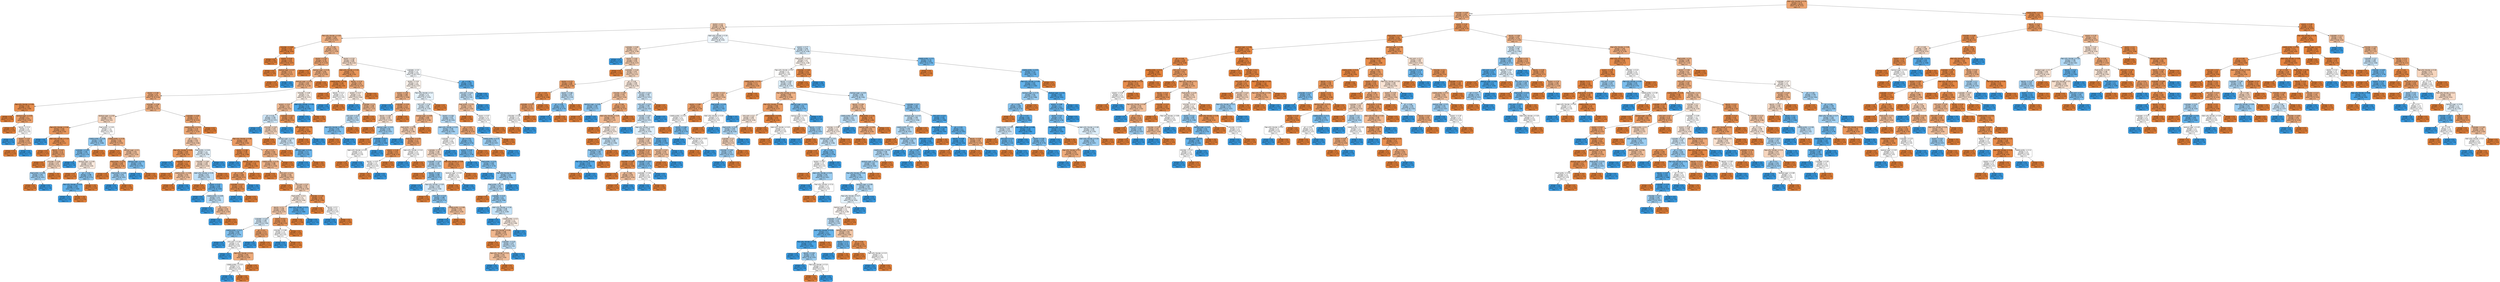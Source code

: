 digraph Tree {
node [shape=box, style="filled, rounded", color="black", fontname=helvetica] ;
edge [fontname=helvetica] ;
0 [label="total sulfur dioxide <= 0.34\nentropy = 0.75\nsamples = 100.0%\nvalue = [0.79, 0.21]\nclass = 0", fillcolor="#eca36f"] ;
1 [label="chlorides <= 0.09\nentropy = 0.83\nsamples = 67.0%\nvalue = [0.73, 0.27]\nclass = 0", fillcolor="#eeae80"] ;
0 -> 1 [labeldistance=2.5, labelangle=45, headlabel="True"] ;
2 [label="alcohol <= 0.6\nentropy = 0.96\nsamples = 32.7%\nvalue = [0.62, 0.38]\nclass = 0", fillcolor="#f5cfb3"] ;
1 -> 2 ;
3 [label="free sulfur dioxide <= 0.03\nentropy = 0.85\nsamples = 18.6%\nvalue = [0.73, 0.27]\nclass = 0", fillcolor="#efb184"] ;
2 -> 3 ;
4 [label="chlorides <= 0.08\nentropy = 0.15\nsamples = 1.3%\nvalue = [0.98, 0.02]\nclass = 0", fillcolor="#e6843d"] ;
3 -> 4 ;
5 [label="entropy = 0.0\nsamples = 0.9%\nvalue = [1.0, 0.0]\nclass = 0", fillcolor="#e58139"] ;
4 -> 5 ;
6 [label="alcohol <= 0.44\nentropy = 0.35\nsamples = 0.4%\nvalue = [0.93, 0.07]\nclass = 0", fillcolor="#e78a47"] ;
4 -> 6 ;
7 [label="entropy = 0.0\nsamples = 0.3%\nvalue = [1.0, 0.0]\nclass = 0", fillcolor="#e58139"] ;
6 -> 7 ;
8 [label="residual sugar <= 0.07\nentropy = 0.72\nsamples = 0.1%\nvalue = [0.8, 0.2]\nclass = 0", fillcolor="#eca06a"] ;
6 -> 8 ;
9 [label="entropy = 0.0\nsamples = 0.1%\nvalue = [1.0, 0.0]\nclass = 0", fillcolor="#e58139"] ;
8 -> 9 ;
10 [label="entropy = -0.0\nsamples = 0.0%\nvalue = [0.0, 1.0]\nclass = 1", fillcolor="#399de5"] ;
8 -> 10 ;
11 [label="pH <= 0.49\nentropy = 0.87\nsamples = 17.3%\nvalue = [0.71, 0.29]\nclass = 0", fillcolor="#f0b58b"] ;
3 -> 11 ;
12 [label="alcohol <= 0.28\nentropy = 0.78\nsamples = 11.5%\nvalue = [0.77, 0.23]\nclass = 0", fillcolor="#eda674"] ;
11 -> 12 ;
13 [label="entropy = 0.0\nsamples = 1.5%\nvalue = [1.0, 0.0]\nclass = 0", fillcolor="#e58139"] ;
12 -> 13 ;
14 [label="residual sugar <= 0.18\nentropy = 0.83\nsamples = 10.0%\nvalue = [0.74, 0.26]\nclass = 0", fillcolor="#eeae7f"] ;
12 -> 14 ;
15 [label="residual sugar <= 0.13\nentropy = 0.85\nsamples = 9.5%\nvalue = [0.72, 0.28]\nclass = 0", fillcolor="#efb184"] ;
14 -> 15 ;
16 [label="alcohol <= 0.36\nentropy = 0.8\nsamples = 8.2%\nvalue = [0.76, 0.24]\nclass = 0", fillcolor="#eda979"] ;
15 -> 16 ;
17 [label="free sulfur dioxide <= 0.09\nentropy = 0.42\nsamples = 1.0%\nvalue = [0.91, 0.09]\nclass = 0", fillcolor="#e78d4c"] ;
16 -> 17 ;
18 [label="entropy = 0.0\nsamples = 0.6%\nvalue = [1.0, 0.0]\nclass = 0", fillcolor="#e58139"] ;
17 -> 18 ;
19 [label="residual sugar <= 0.02\nentropy = 0.7\nsamples = 0.5%\nvalue = [0.81, 0.19]\nclass = 0", fillcolor="#eb9e67"] ;
17 -> 19 ;
20 [label="entropy = 0.0\nsamples = 0.3%\nvalue = [1.0, 0.0]\nclass = 0", fillcolor="#e58139"] ;
19 -> 20 ;
21 [label="density <= 0.13\nentropy = 1.0\nsamples = 0.2%\nvalue = [0.5, 0.5]\nclass = 0", fillcolor="#ffffff"] ;
19 -> 21 ;
22 [label="entropy = 0.0\nsamples = 0.1%\nvalue = [0.0, 1.0]\nclass = 1", fillcolor="#399de5"] ;
21 -> 22 ;
23 [label="alcohol <= 0.33\nentropy = 0.81\nsamples = 0.1%\nvalue = [0.75, 0.25]\nclass = 0", fillcolor="#eeab7b"] ;
21 -> 23 ;
24 [label="entropy = 0.0\nsamples = 0.1%\nvalue = [1.0, 0.0]\nclass = 0", fillcolor="#e58139"] ;
23 -> 24 ;
25 [label="entropy = 0.0\nsamples = 0.0%\nvalue = [0.0, 1.0]\nclass = 1", fillcolor="#399de5"] ;
23 -> 25 ;
26 [label="chlorides <= 0.06\nentropy = 0.83\nsamples = 7.1%\nvalue = [0.73, 0.27]\nclass = 0", fillcolor="#eeaf81"] ;
16 -> 26 ;
27 [label="residual sugar <= 0.02\nentropy = 0.97\nsamples = 1.9%\nvalue = [0.6, 0.4]\nclass = 0", fillcolor="#f6d5bd"] ;
26 -> 27 ;
28 [label="free sulfur dioxide <= 0.04\nentropy = 0.63\nsamples = 0.6%\nvalue = [0.84, 0.16]\nclass = 0", fillcolor="#ea995e"] ;
27 -> 28 ;
29 [label="entropy = 0.0\nsamples = 0.0%\nvalue = [0.0, 1.0]\nclass = 1", fillcolor="#399de5"] ;
28 -> 29 ;
30 [label="total sulfur dioxide <= 0.19\nentropy = 0.5\nsamples = 0.5%\nvalue = [0.89, 0.11]\nclass = 0", fillcolor="#e89152"] ;
28 -> 30 ;
31 [label="entropy = 0.0\nsamples = 0.2%\nvalue = [1.0, 0.0]\nclass = 0", fillcolor="#e58139"] ;
30 -> 31 ;
32 [label="density <= 0.07\nentropy = 0.72\nsamples = 0.3%\nvalue = [0.8, 0.2]\nclass = 0", fillcolor="#eca06a"] ;
30 -> 32 ;
33 [label="entropy = 0.0\nsamples = 0.1%\nvalue = [1.0, 0.0]\nclass = 0", fillcolor="#e58139"] ;
32 -> 33 ;
34 [label="chlorides <= 0.05\nentropy = 0.97\nsamples = 0.1%\nvalue = [0.6, 0.4]\nclass = 0", fillcolor="#f6d5bd"] ;
32 -> 34 ;
35 [label="fixed acidity <= 0.28\nentropy = 0.92\nsamples = 0.1%\nvalue = [0.33, 0.67]\nclass = 1", fillcolor="#9ccef2"] ;
34 -> 35 ;
36 [label="entropy = 0.0\nsamples = 0.0%\nvalue = [1.0, 0.0]\nclass = 0", fillcolor="#e58139"] ;
35 -> 36 ;
37 [label="entropy = 0.0\nsamples = 0.1%\nvalue = [0.0, 1.0]\nclass = 1", fillcolor="#399de5"] ;
35 -> 37 ;
38 [label="entropy = -0.0\nsamples = 0.1%\nvalue = [1.0, 0.0]\nclass = 0", fillcolor="#e58139"] ;
34 -> 38 ;
39 [label="fixed acidity <= 0.33\nentropy = 1.0\nsamples = 1.3%\nvalue = [0.5, 0.5]\nclass = 0", fillcolor="#ffffff"] ;
27 -> 39 ;
40 [label="volatile acidity <= 0.26\nentropy = 0.89\nsamples = 0.8%\nvalue = [0.31, 0.69]\nclass = 1", fillcolor="#91c9f1"] ;
39 -> 40 ;
41 [label="sulphates <= 0.28\nentropy = 0.81\nsamples = 0.7%\nvalue = [0.25, 0.75]\nclass = 1", fillcolor="#7bbeee"] ;
40 -> 41 ;
42 [label="entropy = 0.0\nsamples = 0.4%\nvalue = [0.0, 1.0]\nclass = 1", fillcolor="#399de5"] ;
41 -> 42 ;
43 [label="residual sugar <= 0.05\nentropy = 0.99\nsamples = 0.3%\nvalue = [0.55, 0.45]\nclass = 0", fillcolor="#fbeade"] ;
41 -> 43 ;
44 [label="entropy = 0.0\nsamples = 0.1%\nvalue = [1.0, 0.0]\nclass = 0", fillcolor="#e58139"] ;
43 -> 44 ;
45 [label="pH <= 0.42\nentropy = 0.86\nsamples = 0.2%\nvalue = [0.29, 0.71]\nclass = 1", fillcolor="#88c4ef"] ;
43 -> 45 ;
46 [label="free sulfur dioxide <= 0.13\nentropy = 0.65\nsamples = 0.2%\nvalue = [0.17, 0.83]\nclass = 1", fillcolor="#61b1ea"] ;
45 -> 46 ;
47 [label="entropy = 0.0\nsamples = 0.1%\nvalue = [0.0, 1.0]\nclass = 1", fillcolor="#399de5"] ;
46 -> 47 ;
48 [label="entropy = -0.0\nsamples = 0.0%\nvalue = [1.0, 0.0]\nclass = 0", fillcolor="#e58139"] ;
46 -> 48 ;
49 [label="entropy = -0.0\nsamples = 0.0%\nvalue = [1.0, 0.0]\nclass = 0", fillcolor="#e58139"] ;
45 -> 49 ;
50 [label="entropy = 0.0\nsamples = 0.1%\nvalue = [1.0, 0.0]\nclass = 0", fillcolor="#e58139"] ;
40 -> 50 ;
51 [label="volatile acidity <= 0.16\nentropy = 0.81\nsamples = 0.6%\nvalue = [0.75, 0.25]\nclass = 0", fillcolor="#eeab7b"] ;
39 -> 51 ;
52 [label="entropy = 0.0\nsamples = 0.1%\nvalue = [1.0, 0.0]\nclass = 0", fillcolor="#e58139"] ;
51 -> 52 ;
53 [label="residual sugar <= 0.1\nentropy = 0.92\nsamples = 0.4%\nvalue = [0.67, 0.33]\nclass = 0", fillcolor="#f2c09c"] ;
51 -> 53 ;
54 [label="fixed acidity <= 0.41\nentropy = 0.68\nsamples = 0.3%\nvalue = [0.82, 0.18]\nclass = 0", fillcolor="#eb9d65"] ;
53 -> 54 ;
55 [label="entropy = 0.0\nsamples = 0.2%\nvalue = [1.0, 0.0]\nclass = 0", fillcolor="#e58139"] ;
54 -> 55 ;
56 [label="fixed acidity <= 0.49\nentropy = 0.92\nsamples = 0.1%\nvalue = [0.33, 0.67]\nclass = 1", fillcolor="#9ccef2"] ;
54 -> 56 ;
57 [label="entropy = 0.0\nsamples = 0.1%\nvalue = [0.0, 1.0]\nclass = 1", fillcolor="#399de5"] ;
56 -> 57 ;
58 [label="entropy = 0.0\nsamples = 0.0%\nvalue = [1.0, 0.0]\nclass = 0", fillcolor="#e58139"] ;
56 -> 58 ;
59 [label="residual sugar <= 0.12\nentropy = 0.81\nsamples = 0.1%\nvalue = [0.25, 0.75]\nclass = 1", fillcolor="#7bbeee"] ;
53 -> 59 ;
60 [label="entropy = 0.0\nsamples = 0.1%\nvalue = [0.0, 1.0]\nclass = 1", fillcolor="#399de5"] ;
59 -> 60 ;
61 [label="entropy = 0.0\nsamples = 0.0%\nvalue = [1.0, 0.0]\nclass = 0", fillcolor="#e58139"] ;
59 -> 61 ;
62 [label="sulphates <= 0.56\nentropy = 0.75\nsamples = 5.3%\nvalue = [0.78, 0.22]\nclass = 0", fillcolor="#eca470"] ;
26 -> 62 ;
63 [label="volatile acidity <= 0.11\nentropy = 0.78\nsamples = 5.0%\nvalue = [0.77, 0.23]\nclass = 0", fillcolor="#eda774"] ;
62 -> 63 ;
64 [label="pH <= 0.32\nentropy = 0.94\nsamples = 1.4%\nvalue = [0.64, 0.36]\nclass = 0", fillcolor="#f4c8a9"] ;
63 -> 64 ;
65 [label="free sulfur dioxide <= 0.05\nentropy = 0.59\nsamples = 0.6%\nvalue = [0.86, 0.14]\nclass = 0", fillcolor="#e9965a"] ;
64 -> 65 ;
66 [label="entropy = 0.0\nsamples = 0.1%\nvalue = [0.0, 1.0]\nclass = 1", fillcolor="#399de5"] ;
65 -> 66 ;
67 [label="sulphates <= 0.48\nentropy = 0.3\nsamples = 0.6%\nvalue = [0.95, 0.05]\nclass = 0", fillcolor="#e68844"] ;
65 -> 67 ;
68 [label="entropy = 0.0\nsamples = 0.5%\nvalue = [1.0, 0.0]\nclass = 0", fillcolor="#e58139"] ;
67 -> 68 ;
69 [label="volatile acidity <= 0.08\nentropy = 0.92\nsamples = 0.1%\nvalue = [0.67, 0.33]\nclass = 0", fillcolor="#f2c09c"] ;
67 -> 69 ;
70 [label="entropy = 0.0\nsamples = 0.1%\nvalue = [1.0, 0.0]\nclass = 0", fillcolor="#e58139"] ;
69 -> 70 ;
71 [label="entropy = 0.0\nsamples = 0.0%\nvalue = [0.0, 1.0]\nclass = 1", fillcolor="#399de5"] ;
69 -> 71 ;
72 [label="fixed acidity <= 0.34\nentropy = 1.0\nsamples = 0.8%\nvalue = [0.46, 0.54]\nclass = 1", fillcolor="#e3f1fb"] ;
64 -> 72 ;
73 [label="chlorides <= 0.08\nentropy = 0.99\nsamples = 0.6%\nvalue = [0.57, 0.43]\nclass = 0", fillcolor="#f8e0ce"] ;
72 -> 73 ;
74 [label="total sulfur dioxide <= 0.19\nentropy = 0.97\nsamples = 0.4%\nvalue = [0.4, 0.6]\nclass = 1", fillcolor="#bddef6"] ;
73 -> 74 ;
75 [label="entropy = 0.0\nsamples = 0.1%\nvalue = [1.0, 0.0]\nclass = 0", fillcolor="#e58139"] ;
74 -> 75 ;
76 [label="alcohol <= 0.47\nentropy = 0.68\nsamples = 0.3%\nvalue = [0.18, 0.82]\nclass = 1", fillcolor="#65b3eb"] ;
74 -> 76 ;
77 [label="entropy = 0.0\nsamples = 0.2%\nvalue = [0.0, 1.0]\nclass = 1", fillcolor="#399de5"] ;
76 -> 77 ;
78 [label="volatile acidity <= 0.09\nentropy = 0.97\nsamples = 0.1%\nvalue = [0.4, 0.6]\nclass = 1", fillcolor="#bddef6"] ;
76 -> 78 ;
79 [label="entropy = 0.0\nsamples = 0.1%\nvalue = [0.0, 1.0]\nclass = 1", fillcolor="#399de5"] ;
78 -> 79 ;
80 [label="pH <= 0.4\nentropy = 0.92\nsamples = 0.1%\nvalue = [0.67, 0.33]\nclass = 0", fillcolor="#f2c09c"] ;
78 -> 80 ;
81 [label="entropy = 0.0\nsamples = 0.0%\nvalue = [0.0, 1.0]\nclass = 1", fillcolor="#399de5"] ;
80 -> 81 ;
82 [label="entropy = 0.0\nsamples = 0.1%\nvalue = [1.0, 0.0]\nclass = 0", fillcolor="#e58139"] ;
80 -> 82 ;
83 [label="entropy = 0.0\nsamples = 0.2%\nvalue = [1.0, 0.0]\nclass = 0", fillcolor="#e58139"] ;
73 -> 83 ;
84 [label="entropy = 0.0\nsamples = 0.1%\nvalue = [0.0, 1.0]\nclass = 1", fillcolor="#399de5"] ;
72 -> 84 ;
85 [label="free sulfur dioxide <= 0.09\nentropy = 0.68\nsamples = 3.6%\nvalue = [0.82, 0.18]\nclass = 0", fillcolor="#eb9c64"] ;
63 -> 85 ;
86 [label="alcohol <= 0.38\nentropy = 0.39\nsamples = 1.5%\nvalue = [0.92, 0.08]\nclass = 0", fillcolor="#e78b49"] ;
85 -> 86 ;
87 [label="entropy = 0.0\nsamples = 0.0%\nvalue = [0.0, 1.0]\nclass = 1", fillcolor="#399de5"] ;
86 -> 87 ;
88 [label="residual sugar <= 0.01\nentropy = 0.32\nsamples = 1.5%\nvalue = [0.94, 0.06]\nclass = 0", fillcolor="#e78945"] ;
86 -> 88 ;
89 [label="pH <= 0.48\nentropy = 0.65\nsamples = 0.5%\nvalue = [0.83, 0.17]\nclass = 0", fillcolor="#ea9a61"] ;
88 -> 89 ;
90 [label="sulphates <= 0.17\nentropy = 0.52\nsamples = 0.5%\nvalue = [0.88, 0.12]\nclass = 0", fillcolor="#e89253"] ;
89 -> 90 ;
91 [label="entropy = 0.0\nsamples = 0.1%\nvalue = [0.0, 1.0]\nclass = 1", fillcolor="#399de5"] ;
90 -> 91 ;
92 [label="entropy = 0.0\nsamples = 0.4%\nvalue = [1.0, 0.0]\nclass = 0", fillcolor="#e58139"] ;
90 -> 92 ;
93 [label="entropy = -0.0\nsamples = 0.0%\nvalue = [0.0, 1.0]\nclass = 1", fillcolor="#399de5"] ;
89 -> 93 ;
94 [label="entropy = 0.0\nsamples = 1.0%\nvalue = [1.0, 0.0]\nclass = 0", fillcolor="#e58139"] ;
88 -> 94 ;
95 [label="pH <= 0.47\nentropy = 0.82\nsamples = 2.0%\nvalue = [0.74, 0.26]\nclass = 0", fillcolor="#eead7e"] ;
85 -> 95 ;
96 [label="volatile acidity <= 0.13\nentropy = 0.86\nsamples = 1.8%\nvalue = [0.71, 0.29]\nclass = 0", fillcolor="#efb388"] ;
95 -> 96 ;
97 [label="entropy = 0.0\nsamples = 0.2%\nvalue = [1.0, 0.0]\nclass = 0", fillcolor="#e58139"] ;
96 -> 97 ;
98 [label="citric acid <= 0.14\nentropy = 0.91\nsamples = 1.6%\nvalue = [0.68, 0.32]\nclass = 0", fillcolor="#f1bd97"] ;
96 -> 98 ;
99 [label="entropy = 0.0\nsamples = 0.2%\nvalue = [1.0, 0.0]\nclass = 0", fillcolor="#e58139"] ;
98 -> 99 ;
100 [label="citric acid <= 0.21\nentropy = 0.95\nsamples = 1.4%\nvalue = [0.62, 0.38]\nclass = 0", fillcolor="#f5cdb0"] ;
98 -> 100 ;
101 [label="fixed acidity <= 0.4\nentropy = 1.0\nsamples = 1.1%\nvalue = [0.54, 0.46]\nclass = 0", fillcolor="#fbece1"] ;
100 -> 101 ;
102 [label="density <= 0.1\nentropy = 0.95\nsamples = 0.9%\nvalue = [0.63, 0.37]\nclass = 0", fillcolor="#f4caac"] ;
101 -> 102 ;
103 [label="sulphates <= 0.32\nentropy = 0.99\nsamples = 0.5%\nvalue = [0.44, 0.56]\nclass = 1", fillcolor="#d3e9f9"] ;
102 -> 103 ;
104 [label="volatile acidity <= 0.17\nentropy = 0.85\nsamples = 0.3%\nvalue = [0.27, 0.73]\nclass = 1", fillcolor="#83c2ef"] ;
103 -> 104 ;
105 [label="entropy = 0.0\nsamples = 0.1%\nvalue = [0.0, 1.0]\nclass = 1", fillcolor="#399de5"] ;
104 -> 105 ;
106 [label="citric acid <= 0.16\nentropy = 1.0\nsamples = 0.2%\nvalue = [0.5, 0.5]\nclass = 0", fillcolor="#ffffff"] ;
104 -> 106 ;
107 [label="entropy = 0.0\nsamples = 0.1%\nvalue = [0.0, 1.0]\nclass = 1", fillcolor="#399de5"] ;
106 -> 107 ;
108 [label="free sulfur dioxide <= 0.11\nentropy = 0.81\nsamples = 0.1%\nvalue = [0.75, 0.25]\nclass = 0", fillcolor="#eeab7b"] ;
106 -> 108 ;
109 [label="volatile acidity <= 0.24\nentropy = 1.0\nsamples = 0.1%\nvalue = [0.5, 0.5]\nclass = 0", fillcolor="#ffffff"] ;
108 -> 109 ;
110 [label="entropy = 0.0\nsamples = 0.0%\nvalue = [0.0, 1.0]\nclass = 1", fillcolor="#399de5"] ;
109 -> 110 ;
111 [label="entropy = 0.0\nsamples = 0.0%\nvalue = [1.0, 0.0]\nclass = 0", fillcolor="#e58139"] ;
109 -> 111 ;
112 [label="entropy = 0.0\nsamples = 0.1%\nvalue = [1.0, 0.0]\nclass = 0", fillcolor="#e58139"] ;
108 -> 112 ;
113 [label="pH <= 0.3\nentropy = 0.72\nsamples = 0.1%\nvalue = [0.8, 0.2]\nclass = 0", fillcolor="#eca06a"] ;
103 -> 113 ;
114 [label="entropy = 0.0\nsamples = 0.0%\nvalue = [0.0, 1.0]\nclass = 1", fillcolor="#399de5"] ;
113 -> 114 ;
115 [label="entropy = 0.0\nsamples = 0.1%\nvalue = [1.0, 0.0]\nclass = 0", fillcolor="#e58139"] ;
113 -> 115 ;
116 [label="alcohol <= 0.4\nentropy = 0.59\nsamples = 0.4%\nvalue = [0.86, 0.14]\nclass = 0", fillcolor="#e9965a"] ;
102 -> 116 ;
117 [label="chlorides <= 0.08\nentropy = 1.0\nsamples = 0.1%\nvalue = [0.5, 0.5]\nclass = 0", fillcolor="#ffffff"] ;
116 -> 117 ;
118 [label="entropy = 0.0\nsamples = 0.1%\nvalue = [0.0, 1.0]\nclass = 1", fillcolor="#399de5"] ;
117 -> 118 ;
119 [label="entropy = 0.0\nsamples = 0.1%\nvalue = [1.0, 0.0]\nclass = 0", fillcolor="#e58139"] ;
117 -> 119 ;
120 [label="entropy = 0.0\nsamples = 0.3%\nvalue = [1.0, 0.0]\nclass = 0", fillcolor="#e58139"] ;
116 -> 120 ;
121 [label="total sulfur dioxide <= 0.21\nentropy = 0.59\nsamples = 0.2%\nvalue = [0.14, 0.86]\nclass = 1", fillcolor="#5aade9"] ;
101 -> 121 ;
122 [label="entropy = 0.0\nsamples = 0.0%\nvalue = [1.0, 0.0]\nclass = 0", fillcolor="#e58139"] ;
121 -> 122 ;
123 [label="entropy = 0.0\nsamples = 0.2%\nvalue = [0.0, 1.0]\nclass = 1", fillcolor="#399de5"] ;
121 -> 123 ;
124 [label="chlorides <= 0.09\nentropy = 0.44\nsamples = 0.3%\nvalue = [0.91, 0.09]\nclass = 0", fillcolor="#e88e4d"] ;
100 -> 124 ;
125 [label="entropy = 0.0\nsamples = 0.3%\nvalue = [1.0, 0.0]\nclass = 0", fillcolor="#e58139"] ;
124 -> 125 ;
126 [label="density <= 0.1\nentropy = 1.0\nsamples = 0.1%\nvalue = [0.5, 0.5]\nclass = 0", fillcolor="#ffffff"] ;
124 -> 126 ;
127 [label="entropy = 0.0\nsamples = 0.0%\nvalue = [0.0, 1.0]\nclass = 1", fillcolor="#399de5"] ;
126 -> 127 ;
128 [label="entropy = 0.0\nsamples = 0.0%\nvalue = [1.0, 0.0]\nclass = 0", fillcolor="#e58139"] ;
126 -> 128 ;
129 [label="entropy = 0.0\nsamples = 0.2%\nvalue = [1.0, 0.0]\nclass = 0", fillcolor="#e58139"] ;
95 -> 129 ;
130 [label="entropy = 0.0\nsamples = 0.3%\nvalue = [1.0, 0.0]\nclass = 0", fillcolor="#e58139"] ;
62 -> 130 ;
131 [label="chlorides <= 0.09\nentropy = 1.0\nsamples = 1.4%\nvalue = [0.53, 0.47]\nclass = 0", fillcolor="#fcf0e7"] ;
15 -> 131 ;
132 [label="alcohol <= 0.41\nentropy = 0.9\nsamples = 1.0%\nvalue = [0.69, 0.31]\nclass = 0", fillcolor="#f1bb94"] ;
131 -> 132 ;
133 [label="pH <= 0.31\nentropy = 0.99\nsamples = 0.4%\nvalue = [0.43, 0.57]\nclass = 1", fillcolor="#cee6f8"] ;
132 -> 133 ;
134 [label="entropy = 0.0\nsamples = 0.1%\nvalue = [0.0, 1.0]\nclass = 1", fillcolor="#399de5"] ;
133 -> 134 ;
135 [label="chlorides <= 0.07\nentropy = 0.97\nsamples = 0.3%\nvalue = [0.6, 0.4]\nclass = 0", fillcolor="#f6d5bd"] ;
133 -> 135 ;
136 [label="entropy = 0.0\nsamples = 0.1%\nvalue = [1.0, 0.0]\nclass = 0", fillcolor="#e58139"] ;
135 -> 136 ;
137 [label="residual sugar <= 0.15\nentropy = 0.99\nsamples = 0.2%\nvalue = [0.43, 0.57]\nclass = 1", fillcolor="#cee6f8"] ;
135 -> 137 ;
138 [label="entropy = 0.0\nsamples = 0.1%\nvalue = [1.0, 0.0]\nclass = 0", fillcolor="#e58139"] ;
137 -> 138 ;
139 [label="residual sugar <= 0.16\nentropy = 0.72\nsamples = 0.1%\nvalue = [0.2, 0.8]\nclass = 1", fillcolor="#6ab6ec"] ;
137 -> 139 ;
140 [label="entropy = 0.0\nsamples = 0.1%\nvalue = [0.0, 1.0]\nclass = 1", fillcolor="#399de5"] ;
139 -> 140 ;
141 [label="entropy = -0.0\nsamples = 0.0%\nvalue = [1.0, 0.0]\nclass = 0", fillcolor="#e58139"] ;
139 -> 141 ;
142 [label="sulphates <= 0.12\nentropy = 0.59\nsamples = 0.6%\nvalue = [0.86, 0.14]\nclass = 0", fillcolor="#e9965a"] ;
132 -> 142 ;
143 [label="entropy = 0.0\nsamples = 0.1%\nvalue = [0.0, 1.0]\nclass = 1", fillcolor="#399de5"] ;
142 -> 143 ;
144 [label="residual sugar <= 0.18\nentropy = 0.3\nsamples = 0.6%\nvalue = [0.95, 0.05]\nclass = 0", fillcolor="#e68844"] ;
142 -> 144 ;
145 [label="entropy = 0.0\nsamples = 0.5%\nvalue = [1.0, 0.0]\nclass = 0", fillcolor="#e58139"] ;
144 -> 145 ;
146 [label="entropy = -0.0\nsamples = 0.0%\nvalue = [0.0, 1.0]\nclass = 1", fillcolor="#399de5"] ;
144 -> 146 ;
147 [label="total sulfur dioxide <= 0.28\nentropy = 0.41\nsamples = 0.4%\nvalue = [0.08, 0.92]\nclass = 1", fillcolor="#4ba6e7"] ;
131 -> 147 ;
148 [label="entropy = 0.0\nsamples = 0.3%\nvalue = [0.0, 1.0]\nclass = 1", fillcolor="#399de5"] ;
147 -> 148 ;
149 [label="entropy = -0.0\nsamples = 0.0%\nvalue = [1.0, 0.0]\nclass = 0", fillcolor="#e58139"] ;
147 -> 149 ;
150 [label="entropy = 0.0\nsamples = 0.5%\nvalue = [1.0, 0.0]\nclass = 0", fillcolor="#e58139"] ;
14 -> 150 ;
151 [label="alcohol <= 0.34\nentropy = 0.98\nsamples = 5.8%\nvalue = [0.58, 0.42]\nclass = 0", fillcolor="#f8ddca"] ;
11 -> 151 ;
152 [label="total sulfur dioxide <= 0.25\nentropy = 0.6\nsamples = 1.4%\nvalue = [0.85, 0.15]\nclass = 0", fillcolor="#e9975b"] ;
151 -> 152 ;
153 [label="volatile acidity <= 0.32\nentropy = 0.26\nsamples = 0.7%\nvalue = [0.96, 0.04]\nclass = 0", fillcolor="#e68742"] ;
152 -> 153 ;
154 [label="entropy = 0.0\nsamples = 0.6%\nvalue = [1.0, 0.0]\nclass = 0", fillcolor="#e58139"] ;
153 -> 154 ;
155 [label="density <= 0.11\nentropy = 1.0\nsamples = 0.1%\nvalue = [0.5, 0.5]\nclass = 0", fillcolor="#ffffff"] ;
153 -> 155 ;
156 [label="entropy = 0.0\nsamples = 0.0%\nvalue = [0.0, 1.0]\nclass = 1", fillcolor="#399de5"] ;
155 -> 156 ;
157 [label="entropy = 0.0\nsamples = 0.0%\nvalue = [1.0, 0.0]\nclass = 0", fillcolor="#e58139"] ;
155 -> 157 ;
158 [label="density <= 0.15\nentropy = 0.8\nsamples = 0.7%\nvalue = [0.76, 0.24]\nclass = 0", fillcolor="#eda978"] ;
152 -> 158 ;
159 [label="alcohol <= 0.27\nentropy = 1.0\nsamples = 0.4%\nvalue = [0.54, 0.46]\nclass = 0", fillcolor="#fbede3"] ;
158 -> 159 ;
160 [label="entropy = 0.0\nsamples = 0.1%\nvalue = [0.0, 1.0]\nclass = 1", fillcolor="#399de5"] ;
159 -> 160 ;
161 [label="sulphates <= 0.3\nentropy = 0.88\nsamples = 0.3%\nvalue = [0.7, 0.3]\nclass = 0", fillcolor="#f0b78e"] ;
159 -> 161 ;
162 [label="citric acid <= 0.13\nentropy = 0.97\nsamples = 0.1%\nvalue = [0.4, 0.6]\nclass = 1", fillcolor="#bddef6"] ;
161 -> 162 ;
163 [label="free sulfur dioxide <= 0.07\nentropy = 0.81\nsamples = 0.1%\nvalue = [0.25, 0.75]\nclass = 1", fillcolor="#7bbeee"] ;
162 -> 163 ;
164 [label="entropy = 0.0\nsamples = 0.0%\nvalue = [1.0, 0.0]\nclass = 0", fillcolor="#e58139"] ;
163 -> 164 ;
165 [label="entropy = 0.0\nsamples = 0.1%\nvalue = [0.0, 1.0]\nclass = 1", fillcolor="#399de5"] ;
163 -> 165 ;
166 [label="entropy = -0.0\nsamples = 0.0%\nvalue = [1.0, 0.0]\nclass = 0", fillcolor="#e58139"] ;
162 -> 166 ;
167 [label="entropy = -0.0\nsamples = 0.1%\nvalue = [1.0, 0.0]\nclass = 0", fillcolor="#e58139"] ;
161 -> 167 ;
168 [label="entropy = 0.0\nsamples = 0.4%\nvalue = [1.0, 0.0]\nclass = 0", fillcolor="#e58139"] ;
158 -> 168 ;
169 [label="sulphates <= 0.5\nentropy = 1.0\nsamples = 4.4%\nvalue = [0.49, 0.51]\nclass = 1", fillcolor="#f7fbfe"] ;
151 -> 169 ;
170 [label="alcohol <= 0.43\nentropy = 1.0\nsamples = 4.0%\nvalue = [0.53, 0.47]\nclass = 0", fillcolor="#fcf3ec"] ;
169 -> 170 ;
171 [label="alcohol <= 0.35\nentropy = 0.86\nsamples = 0.9%\nvalue = [0.72, 0.28]\nclass = 0", fillcolor="#efb286"] ;
170 -> 171 ;
172 [label="entropy = 0.0\nsamples = 0.1%\nvalue = [0.0, 1.0]\nclass = 1", fillcolor="#399de5"] ;
171 -> 172 ;
173 [label="sulphates <= 0.34\nentropy = 0.74\nsamples = 0.8%\nvalue = [0.79, 0.21]\nclass = 0", fillcolor="#eca26d"] ;
171 -> 173 ;
174 [label="density <= 0.09\nentropy = 0.99\nsamples = 0.4%\nvalue = [0.57, 0.43]\nclass = 0", fillcolor="#f8e0ce"] ;
173 -> 174 ;
175 [label="entropy = 0.0\nsamples = 0.1%\nvalue = [1.0, 0.0]\nclass = 0", fillcolor="#e58139"] ;
174 -> 175 ;
176 [label="residual sugar <= 0.01\nentropy = 0.92\nsamples = 0.3%\nvalue = [0.33, 0.67]\nclass = 1", fillcolor="#9ccef2"] ;
174 -> 176 ;
177 [label="entropy = 0.0\nsamples = 0.1%\nvalue = [1.0, 0.0]\nclass = 0", fillcolor="#e58139"] ;
176 -> 177 ;
178 [label="sulphates <= 0.27\nentropy = 0.59\nsamples = 0.2%\nvalue = [0.14, 0.86]\nclass = 1", fillcolor="#5aade9"] ;
176 -> 178 ;
179 [label="total sulfur dioxide <= 0.24\nentropy = 1.0\nsamples = 0.1%\nvalue = [0.5, 0.5]\nclass = 0", fillcolor="#ffffff"] ;
178 -> 179 ;
180 [label="entropy = 0.0\nsamples = 0.0%\nvalue = [1.0, 0.0]\nclass = 0", fillcolor="#e58139"] ;
179 -> 180 ;
181 [label="entropy = 0.0\nsamples = 0.0%\nvalue = [0.0, 1.0]\nclass = 1", fillcolor="#399de5"] ;
179 -> 181 ;
182 [label="entropy = -0.0\nsamples = 0.1%\nvalue = [0.0, 1.0]\nclass = 1", fillcolor="#399de5"] ;
178 -> 182 ;
183 [label="entropy = 0.0\nsamples = 0.4%\nvalue = [1.0, 0.0]\nclass = 0", fillcolor="#e58139"] ;
173 -> 183 ;
184 [label="free sulfur dioxide <= 0.2\nentropy = 1.0\nsamples = 3.1%\nvalue = [0.47, 0.53]\nclass = 1", fillcolor="#e6f3fc"] ;
170 -> 184 ;
185 [label="citric acid <= 0.16\nentropy = 0.99\nsamples = 3.0%\nvalue = [0.45, 0.55]\nclass = 1", fillcolor="#dceefa"] ;
184 -> 185 ;
186 [label="residual sugar <= 0.06\nentropy = 0.85\nsamples = 0.5%\nvalue = [0.72, 0.28]\nclass = 0", fillcolor="#efb185"] ;
185 -> 186 ;
187 [label="fixed acidity <= 0.18\nentropy = 0.96\nsamples = 0.4%\nvalue = [0.62, 0.38]\nclass = 0", fillcolor="#f5d0b5"] ;
186 -> 187 ;
188 [label="entropy = 0.0\nsamples = 0.1%\nvalue = [0.0, 1.0]\nclass = 1", fillcolor="#399de5"] ;
187 -> 188 ;
189 [label="fixed acidity <= 0.23\nentropy = 0.72\nsamples = 0.3%\nvalue = [0.8, 0.2]\nclass = 0", fillcolor="#eca06a"] ;
187 -> 189 ;
190 [label="alcohol <= 0.49\nentropy = 0.54\nsamples = 0.2%\nvalue = [0.88, 0.13]\nclass = 0", fillcolor="#e99355"] ;
189 -> 190 ;
191 [label="density <= 0.07\nentropy = 1.0\nsamples = 0.1%\nvalue = [0.5, 0.5]\nclass = 0", fillcolor="#ffffff"] ;
190 -> 191 ;
192 [label="entropy = 0.0\nsamples = 0.0%\nvalue = [1.0, 0.0]\nclass = 0", fillcolor="#e58139"] ;
191 -> 192 ;
193 [label="entropy = 0.0\nsamples = 0.0%\nvalue = [0.0, 1.0]\nclass = 1", fillcolor="#399de5"] ;
191 -> 193 ;
194 [label="entropy = -0.0\nsamples = 0.2%\nvalue = [1.0, 0.0]\nclass = 0", fillcolor="#e58139"] ;
190 -> 194 ;
195 [label="total sulfur dioxide <= 0.24\nentropy = 1.0\nsamples = 0.1%\nvalue = [0.5, 0.5]\nclass = 0", fillcolor="#ffffff"] ;
189 -> 195 ;
196 [label="entropy = 0.0\nsamples = 0.0%\nvalue = [0.0, 1.0]\nclass = 1", fillcolor="#399de5"] ;
195 -> 196 ;
197 [label="entropy = 0.0\nsamples = 0.0%\nvalue = [1.0, 0.0]\nclass = 0", fillcolor="#e58139"] ;
195 -> 197 ;
198 [label="entropy = 0.0\nsamples = 0.1%\nvalue = [1.0, 0.0]\nclass = 0", fillcolor="#e58139"] ;
186 -> 198 ;
199 [label="alcohol <= 0.58\nentropy = 0.97\nsamples = 2.5%\nvalue = [0.39, 0.61]\nclass = 1", fillcolor="#b9dcf6"] ;
185 -> 199 ;
200 [label="total sulfur dioxide <= 0.23\nentropy = 0.93\nsamples = 2.2%\nvalue = [0.35, 0.65]\nclass = 1", fillcolor="#a2d1f3"] ;
199 -> 200 ;
201 [label="sulphates <= 0.47\nentropy = 1.0\nsamples = 0.9%\nvalue = [0.5, 0.5]\nclass = 0", fillcolor="#ffffff"] ;
200 -> 201 ;
202 [label="sulphates <= 0.3\nentropy = 0.98\nsamples = 0.8%\nvalue = [0.58, 0.42]\nclass = 0", fillcolor="#f8ddca"] ;
201 -> 202 ;
203 [label="sulphates <= 0.18\nentropy = 0.95\nsamples = 0.5%\nvalue = [0.38, 0.62]\nclass = 1", fillcolor="#b0d8f5"] ;
202 -> 203 ;
204 [label="entropy = 0.0\nsamples = 0.1%\nvalue = [1.0, 0.0]\nclass = 0", fillcolor="#e58139"] ;
203 -> 204 ;
205 [label="density <= 0.07\nentropy = 0.86\nsamples = 0.4%\nvalue = [0.29, 0.71]\nclass = 1", fillcolor="#88c4ef"] ;
203 -> 205 ;
206 [label="entropy = 0.0\nsamples = 0.1%\nvalue = [0.0, 1.0]\nclass = 1", fillcolor="#399de5"] ;
205 -> 206 ;
207 [label="free sulfur dioxide <= 0.05\nentropy = 0.99\nsamples = 0.3%\nvalue = [0.44, 0.56]\nclass = 1", fillcolor="#d7ebfa"] ;
205 -> 207 ;
208 [label="entropy = 0.0\nsamples = 0.1%\nvalue = [1.0, 0.0]\nclass = 0", fillcolor="#e58139"] ;
207 -> 208 ;
209 [label="citric acid <= 0.19\nentropy = 0.86\nsamples = 0.2%\nvalue = [0.29, 0.71]\nclass = 1", fillcolor="#88c4ef"] ;
207 -> 209 ;
210 [label="entropy = 0.0\nsamples = 0.1%\nvalue = [0.0, 1.0]\nclass = 1", fillcolor="#399de5"] ;
209 -> 210 ;
211 [label="volatile acidity <= 0.09\nentropy = 0.92\nsamples = 0.1%\nvalue = [0.67, 0.33]\nclass = 0", fillcolor="#f2c09c"] ;
209 -> 211 ;
212 [label="entropy = 0.0\nsamples = 0.0%\nvalue = [0.0, 1.0]\nclass = 1", fillcolor="#399de5"] ;
211 -> 212 ;
213 [label="entropy = 0.0\nsamples = 0.1%\nvalue = [1.0, 0.0]\nclass = 0", fillcolor="#e58139"] ;
211 -> 213 ;
214 [label="free sulfur dioxide <= 0.06\nentropy = 0.47\nsamples = 0.3%\nvalue = [0.9, 0.1]\nclass = 0", fillcolor="#e88f4f"] ;
202 -> 214 ;
215 [label="residual sugar <= 0.04\nentropy = 1.0\nsamples = 0.1%\nvalue = [0.5, 0.5]\nclass = 0", fillcolor="#ffffff"] ;
214 -> 215 ;
216 [label="entropy = 0.0\nsamples = 0.0%\nvalue = [1.0, 0.0]\nclass = 0", fillcolor="#e58139"] ;
215 -> 216 ;
217 [label="entropy = 0.0\nsamples = 0.0%\nvalue = [0.0, 1.0]\nclass = 1", fillcolor="#399de5"] ;
215 -> 217 ;
218 [label="entropy = -0.0\nsamples = 0.2%\nvalue = [1.0, 0.0]\nclass = 0", fillcolor="#e58139"] ;
214 -> 218 ;
219 [label="entropy = 0.0\nsamples = 0.1%\nvalue = [0.0, 1.0]\nclass = 1", fillcolor="#399de5"] ;
201 -> 219 ;
220 [label="pH <= 0.76\nentropy = 0.8\nsamples = 1.3%\nvalue = [0.24, 0.76]\nclass = 1", fillcolor="#79bded"] ;
200 -> 220 ;
221 [label="alcohol <= 0.46\nentropy = 0.74\nsamples = 1.3%\nvalue = [0.21, 0.79]\nclass = 1", fillcolor="#6db7ec"] ;
220 -> 221 ;
222 [label="entropy = 0.0\nsamples = 0.3%\nvalue = [0.0, 1.0]\nclass = 1", fillcolor="#399de5"] ;
221 -> 222 ;
223 [label="fixed acidity <= 0.14\nentropy = 0.85\nsamples = 1.0%\nvalue = [0.27, 0.73]\nclass = 1", fillcolor="#83c2ef"] ;
221 -> 223 ;
224 [label="entropy = 0.0\nsamples = 0.1%\nvalue = [0.0, 1.0]\nclass = 1", fillcolor="#399de5"] ;
223 -> 224 ;
225 [label="free sulfur dioxide <= 0.16\nentropy = 0.91\nsamples = 0.8%\nvalue = [0.32, 0.68]\nclass = 1", fillcolor="#97cbf1"] ;
223 -> 225 ;
226 [label="fixed acidity <= 0.19\nentropy = 0.95\nsamples = 0.7%\nvalue = [0.38, 0.62]\nclass = 1", fillcolor="#b0d8f5"] ;
225 -> 226 ;
227 [label="entropy = 0.0\nsamples = 0.1%\nvalue = [1.0, 0.0]\nclass = 0", fillcolor="#e58139"] ;
226 -> 227 ;
228 [label="sulphates <= 0.23\nentropy = 0.9\nsamples = 0.6%\nvalue = [0.32, 0.68]\nclass = 1", fillcolor="#95cbf1"] ;
226 -> 228 ;
229 [label="entropy = 0.0\nsamples = 0.1%\nvalue = [0.0, 1.0]\nclass = 1", fillcolor="#399de5"] ;
228 -> 229 ;
230 [label="total sulfur dioxide <= 0.26\nentropy = 0.98\nsamples = 0.5%\nvalue = [0.41, 0.59]\nclass = 1", fillcolor="#c4e2f7"] ;
228 -> 230 ;
231 [label="entropy = 0.0\nsamples = 0.1%\nvalue = [0.0, 1.0]\nclass = 1", fillcolor="#399de5"] ;
230 -> 231 ;
232 [label="volatile acidity <= 0.2\nentropy = 1.0\nsamples = 0.4%\nvalue = [0.54, 0.46]\nclass = 0", fillcolor="#fbede3"] ;
230 -> 232 ;
233 [label="total sulfur dioxide <= 0.29\nentropy = 0.88\nsamples = 0.3%\nvalue = [0.7, 0.3]\nclass = 0", fillcolor="#f0b78e"] ;
232 -> 233 ;
234 [label="entropy = 0.0\nsamples = 0.1%\nvalue = [1.0, 0.0]\nclass = 0", fillcolor="#e58139"] ;
233 -> 234 ;
235 [label="sulphates <= 0.42\nentropy = 0.97\nsamples = 0.1%\nvalue = [0.4, 0.6]\nclass = 1", fillcolor="#bddef6"] ;
233 -> 235 ;
236 [label="free sulfur dioxide <= 0.12\nentropy = 0.92\nsamples = 0.1%\nvalue = [0.67, 0.33]\nclass = 0", fillcolor="#f2c09c"] ;
235 -> 236 ;
237 [label="entropy = 0.0\nsamples = 0.0%\nvalue = [0.0, 1.0]\nclass = 1", fillcolor="#399de5"] ;
236 -> 237 ;
238 [label="entropy = 0.0\nsamples = 0.1%\nvalue = [1.0, 0.0]\nclass = 0", fillcolor="#e58139"] ;
236 -> 238 ;
239 [label="entropy = -0.0\nsamples = 0.1%\nvalue = [0.0, 1.0]\nclass = 1", fillcolor="#399de5"] ;
235 -> 239 ;
240 [label="entropy = -0.0\nsamples = 0.1%\nvalue = [0.0, 1.0]\nclass = 1", fillcolor="#399de5"] ;
232 -> 240 ;
241 [label="entropy = 0.0\nsamples = 0.1%\nvalue = [0.0, 1.0]\nclass = 1", fillcolor="#399de5"] ;
225 -> 241 ;
242 [label="entropy = 0.0\nsamples = 0.1%\nvalue = [1.0, 0.0]\nclass = 0", fillcolor="#e58139"] ;
220 -> 242 ;
243 [label="pH <= 0.55\nentropy = 0.76\nsamples = 0.3%\nvalue = [0.78, 0.22]\nclass = 0", fillcolor="#eca572"] ;
199 -> 243 ;
244 [label="volatile acidity <= 0.15\nentropy = 0.92\nsamples = 0.1%\nvalue = [0.33, 0.67]\nclass = 1", fillcolor="#9ccef2"] ;
243 -> 244 ;
245 [label="entropy = 0.0\nsamples = 0.0%\nvalue = [1.0, 0.0]\nclass = 0", fillcolor="#e58139"] ;
244 -> 245 ;
246 [label="entropy = 0.0\nsamples = 0.1%\nvalue = [0.0, 1.0]\nclass = 1", fillcolor="#399de5"] ;
244 -> 246 ;
247 [label="entropy = -0.0\nsamples = 0.2%\nvalue = [1.0, 0.0]\nclass = 0", fillcolor="#e58139"] ;
243 -> 247 ;
248 [label="entropy = 0.0\nsamples = 0.1%\nvalue = [1.0, 0.0]\nclass = 0", fillcolor="#e58139"] ;
184 -> 248 ;
249 [label="pH <= 0.56\nentropy = 0.59\nsamples = 0.4%\nvalue = [0.14, 0.86]\nclass = 1", fillcolor="#5aade9"] ;
169 -> 249 ;
250 [label="citric acid <= 0.24\nentropy = 0.97\nsamples = 0.1%\nvalue = [0.4, 0.6]\nclass = 1", fillcolor="#bddef6"] ;
249 -> 250 ;
251 [label="fixed acidity <= 0.24\nentropy = 0.92\nsamples = 0.1%\nvalue = [0.67, 0.33]\nclass = 0", fillcolor="#f2c09c"] ;
250 -> 251 ;
252 [label="entropy = 0.0\nsamples = 0.0%\nvalue = [1.0, 0.0]\nclass = 0", fillcolor="#e58139"] ;
251 -> 252 ;
253 [label="alcohol <= 0.57\nentropy = 1.0\nsamples = 0.1%\nvalue = [0.5, 0.5]\nclass = 0", fillcolor="#ffffff"] ;
251 -> 253 ;
254 [label="entropy = 0.0\nsamples = 0.0%\nvalue = [0.0, 1.0]\nclass = 1", fillcolor="#399de5"] ;
253 -> 254 ;
255 [label="entropy = 0.0\nsamples = 0.0%\nvalue = [1.0, 0.0]\nclass = 0", fillcolor="#e58139"] ;
253 -> 255 ;
256 [label="entropy = -0.0\nsamples = 0.1%\nvalue = [0.0, 1.0]\nclass = 1", fillcolor="#399de5"] ;
250 -> 256 ;
257 [label="entropy = 0.0\nsamples = 0.3%\nvalue = [0.0, 1.0]\nclass = 1", fillcolor="#399de5"] ;
249 -> 257 ;
258 [label="total sulfur dioxide <= 0.19\nentropy = 1.0\nsamples = 14.1%\nvalue = [0.48, 0.52]\nclass = 1", fillcolor="#eef6fd"] ;
2 -> 258 ;
259 [label="sulphates <= 0.09\nentropy = 0.97\nsamples = 3.4%\nvalue = [0.61, 0.39]\nclass = 0", fillcolor="#f6d3b9"] ;
258 -> 259 ;
260 [label="entropy = 0.0\nsamples = 0.1%\nvalue = [0.0, 1.0]\nclass = 1", fillcolor="#399de5"] ;
259 -> 260 ;
261 [label="alcohol <= 0.62\nentropy = 0.95\nsamples = 3.3%\nvalue = [0.63, 0.37]\nclass = 0", fillcolor="#f4ccae"] ;
259 -> 261 ;
262 [label="entropy = 0.0\nsamples = 0.2%\nvalue = [1.0, 0.0]\nclass = 0", fillcolor="#e58139"] ;
261 -> 262 ;
263 [label="sulphates <= 0.18\nentropy = 0.97\nsamples = 3.1%\nvalue = [0.6, 0.4]\nclass = 0", fillcolor="#f6d4bb"] ;
261 -> 263 ;
264 [label="alcohol <= 0.75\nentropy = 0.68\nsamples = 0.6%\nvalue = [0.82, 0.18]\nclass = 0", fillcolor="#eb9d65"] ;
263 -> 264 ;
265 [label="pH <= 0.34\nentropy = 0.32\nsamples = 0.5%\nvalue = [0.94, 0.06]\nclass = 0", fillcolor="#e78945"] ;
264 -> 265 ;
266 [label="sulphates <= 0.15\nentropy = 0.72\nsamples = 0.1%\nvalue = [0.8, 0.2]\nclass = 0", fillcolor="#eca06a"] ;
265 -> 266 ;
267 [label="chlorides <= 0.06\nentropy = 1.0\nsamples = 0.1%\nvalue = [0.5, 0.5]\nclass = 0", fillcolor="#ffffff"] ;
266 -> 267 ;
268 [label="entropy = 0.0\nsamples = 0.0%\nvalue = [1.0, 0.0]\nclass = 0", fillcolor="#e58139"] ;
267 -> 268 ;
269 [label="entropy = 0.0\nsamples = 0.0%\nvalue = [0.0, 1.0]\nclass = 1", fillcolor="#399de5"] ;
267 -> 269 ;
270 [label="entropy = -0.0\nsamples = 0.1%\nvalue = [1.0, 0.0]\nclass = 0", fillcolor="#e58139"] ;
266 -> 270 ;
271 [label="entropy = 0.0\nsamples = 0.4%\nvalue = [1.0, 0.0]\nclass = 0", fillcolor="#e58139"] ;
265 -> 271 ;
272 [label="alcohol <= 0.85\nentropy = 0.97\nsamples = 0.1%\nvalue = [0.4, 0.6]\nclass = 1", fillcolor="#bddef6"] ;
264 -> 272 ;
273 [label="pH <= 0.48\nentropy = 0.81\nsamples = 0.1%\nvalue = [0.25, 0.75]\nclass = 1", fillcolor="#7bbeee"] ;
272 -> 273 ;
274 [label="entropy = 0.0\nsamples = 0.1%\nvalue = [0.0, 1.0]\nclass = 1", fillcolor="#399de5"] ;
273 -> 274 ;
275 [label="entropy = 0.0\nsamples = 0.0%\nvalue = [1.0, 0.0]\nclass = 0", fillcolor="#e58139"] ;
273 -> 275 ;
276 [label="entropy = -0.0\nsamples = 0.0%\nvalue = [1.0, 0.0]\nclass = 0", fillcolor="#e58139"] ;
272 -> 276 ;
277 [label="pH <= 0.46\nentropy = 0.99\nsamples = 2.5%\nvalue = [0.55, 0.45]\nclass = 0", fillcolor="#fae9dd"] ;
263 -> 277 ;
278 [label="chlorides <= 0.05\nentropy = 0.92\nsamples = 1.2%\nvalue = [0.67, 0.33]\nclass = 0", fillcolor="#f2c09c"] ;
277 -> 278 ;
279 [label="residual sugar <= 0.02\nentropy = 0.88\nsamples = 0.3%\nvalue = [0.3, 0.7]\nclass = 1", fillcolor="#8ec7f0"] ;
278 -> 279 ;
280 [label="entropy = 0.0\nsamples = 0.1%\nvalue = [1.0, 0.0]\nclass = 0", fillcolor="#e58139"] ;
279 -> 280 ;
281 [label="entropy = -0.0\nsamples = 0.2%\nvalue = [0.0, 1.0]\nclass = 1", fillcolor="#399de5"] ;
279 -> 281 ;
282 [label="pH <= 0.38\nentropy = 0.76\nsamples = 0.9%\nvalue = [0.78, 0.22]\nclass = 0", fillcolor="#eca470"] ;
278 -> 282 ;
283 [label="total sulfur dioxide <= 0.15\nentropy = 0.89\nsamples = 0.7%\nvalue = [0.7, 0.3]\nclass = 0", fillcolor="#f0b890"] ;
282 -> 283 ;
284 [label="entropy = 0.0\nsamples = 0.2%\nvalue = [1.0, 0.0]\nclass = 0", fillcolor="#e58139"] ;
283 -> 284 ;
285 [label="sulphates <= 0.22\nentropy = 1.0\nsamples = 0.4%\nvalue = [0.53, 0.47]\nclass = 0", fillcolor="#fcefe6"] ;
283 -> 285 ;
286 [label="entropy = 0.0\nsamples = 0.1%\nvalue = [1.0, 0.0]\nclass = 0", fillcolor="#e58139"] ;
285 -> 286 ;
287 [label="volatile acidity <= 0.41\nentropy = 0.98\nsamples = 0.4%\nvalue = [0.42, 0.58]\nclass = 1", fillcolor="#c6e3f8"] ;
285 -> 287 ;
288 [label="fixed acidity <= 0.37\nentropy = 0.88\nsamples = 0.3%\nvalue = [0.3, 0.7]\nclass = 1", fillcolor="#8ec7f0"] ;
287 -> 288 ;
289 [label="free sulfur dioxide <= 0.03\nentropy = 0.54\nsamples = 0.2%\nvalue = [0.13, 0.88]\nclass = 1", fillcolor="#55abe9"] ;
288 -> 289 ;
290 [label="entropy = 0.0\nsamples = 0.0%\nvalue = [1.0, 0.0]\nclass = 0", fillcolor="#e58139"] ;
289 -> 290 ;
291 [label="entropy = 0.0\nsamples = 0.2%\nvalue = [0.0, 1.0]\nclass = 1", fillcolor="#399de5"] ;
289 -> 291 ;
292 [label="entropy = -0.0\nsamples = 0.1%\nvalue = [1.0, 0.0]\nclass = 0", fillcolor="#e58139"] ;
288 -> 292 ;
293 [label="entropy = -0.0\nsamples = 0.1%\nvalue = [1.0, 0.0]\nclass = 0", fillcolor="#e58139"] ;
287 -> 293 ;
294 [label="entropy = 0.0\nsamples = 0.3%\nvalue = [1.0, 0.0]\nclass = 0", fillcolor="#e58139"] ;
282 -> 294 ;
295 [label="citric acid <= 0.24\nentropy = 0.99\nsamples = 1.2%\nvalue = [0.43, 0.57]\nclass = 1", fillcolor="#cee6f8"] ;
277 -> 295 ;
296 [label="citric acid <= 0.23\nentropy = 0.96\nsamples = 1.1%\nvalue = [0.38, 0.62]\nclass = 1", fillcolor="#b5daf5"] ;
295 -> 296 ;
297 [label="chlorides <= 0.03\nentropy = 0.99\nsamples = 1.0%\nvalue = [0.43, 0.57]\nclass = 1", fillcolor="#cee6f8"] ;
296 -> 297 ;
298 [label="entropy = 0.0\nsamples = 0.1%\nvalue = [0.0, 1.0]\nclass = 1", fillcolor="#399de5"] ;
297 -> 298 ;
299 [label="free sulfur dioxide <= 0.07\nentropy = 0.99\nsamples = 1.0%\nvalue = [0.45, 0.55]\nclass = 1", fillcolor="#deeffb"] ;
297 -> 299 ;
300 [label="sulphates <= 0.22\nentropy = 0.96\nsamples = 0.6%\nvalue = [0.62, 0.38]\nclass = 0", fillcolor="#f5cfb3"] ;
299 -> 300 ;
301 [label="entropy = 0.0\nsamples = 0.1%\nvalue = [0.0, 1.0]\nclass = 1", fillcolor="#399de5"] ;
300 -> 301 ;
302 [label="sulphates <= 0.4\nentropy = 0.79\nsamples = 0.5%\nvalue = [0.76, 0.24]\nclass = 0", fillcolor="#eda876"] ;
300 -> 302 ;
303 [label="chlorides <= 0.08\nentropy = 0.39\nsamples = 0.4%\nvalue = [0.92, 0.08]\nclass = 0", fillcolor="#e78c49"] ;
302 -> 303 ;
304 [label="entropy = 0.0\nsamples = 0.3%\nvalue = [1.0, 0.0]\nclass = 0", fillcolor="#e58139"] ;
303 -> 304 ;
305 [label="pH <= 0.68\nentropy = 0.92\nsamples = 0.1%\nvalue = [0.67, 0.33]\nclass = 0", fillcolor="#f2c09c"] ;
303 -> 305 ;
306 [label="entropy = 0.0\nsamples = 0.1%\nvalue = [1.0, 0.0]\nclass = 0", fillcolor="#e58139"] ;
305 -> 306 ;
307 [label="entropy = 0.0\nsamples = 0.0%\nvalue = [0.0, 1.0]\nclass = 1", fillcolor="#399de5"] ;
305 -> 307 ;
308 [label="sulphates <= 0.61\nentropy = 0.81\nsamples = 0.1%\nvalue = [0.25, 0.75]\nclass = 1", fillcolor="#7bbeee"] ;
302 -> 308 ;
309 [label="sulphates <= 0.46\nentropy = 1.0\nsamples = 0.1%\nvalue = [0.5, 0.5]\nclass = 0", fillcolor="#ffffff"] ;
308 -> 309 ;
310 [label="entropy = 0.0\nsamples = 0.0%\nvalue = [0.0, 1.0]\nclass = 1", fillcolor="#399de5"] ;
309 -> 310 ;
311 [label="entropy = 0.0\nsamples = 0.0%\nvalue = [1.0, 0.0]\nclass = 0", fillcolor="#e58139"] ;
309 -> 311 ;
312 [label="entropy = 0.0\nsamples = 0.1%\nvalue = [0.0, 1.0]\nclass = 1", fillcolor="#399de5"] ;
308 -> 312 ;
313 [label="alcohol <= 0.7\nentropy = 0.65\nsamples = 0.4%\nvalue = [0.17, 0.83]\nclass = 1", fillcolor="#61b1ea"] ;
299 -> 313 ;
314 [label="citric acid <= 0.21\nentropy = 0.92\nsamples = 0.1%\nvalue = [0.67, 0.33]\nclass = 0", fillcolor="#f2c09c"] ;
313 -> 314 ;
315 [label="entropy = 0.0\nsamples = 0.1%\nvalue = [1.0, 0.0]\nclass = 0", fillcolor="#e58139"] ;
314 -> 315 ;
316 [label="entropy = 0.0\nsamples = 0.0%\nvalue = [0.0, 1.0]\nclass = 1", fillcolor="#399de5"] ;
314 -> 316 ;
317 [label="entropy = -0.0\nsamples = 0.3%\nvalue = [0.0, 1.0]\nclass = 1", fillcolor="#399de5"] ;
313 -> 317 ;
318 [label="entropy = 0.0\nsamples = 0.1%\nvalue = [0.0, 1.0]\nclass = 1", fillcolor="#399de5"] ;
296 -> 318 ;
319 [label="entropy = 0.0\nsamples = 0.1%\nvalue = [1.0, 0.0]\nclass = 0", fillcolor="#e58139"] ;
295 -> 319 ;
320 [label="alcohol <= 0.77\nentropy = 0.99\nsamples = 10.7%\nvalue = [0.44, 0.56]\nclass = 1", fillcolor="#d2e9f9"] ;
258 -> 320 ;
321 [label="fixed acidity <= 0.41\nentropy = 1.0\nsamples = 7.7%\nvalue = [0.52, 0.48]\nclass = 0", fillcolor="#fdf5ef"] ;
320 -> 321 ;
322 [label="free sulfur dioxide <= 0.07\nentropy = 1.0\nsamples = 7.3%\nvalue = [0.5, 0.5]\nclass = 0", fillcolor="#fffefd"] ;
321 -> 322 ;
323 [label="volatile acidity <= 0.23\nentropy = 0.71\nsamples = 1.1%\nvalue = [0.81, 0.19]\nclass = 0", fillcolor="#eb9f69"] ;
322 -> 323 ;
324 [label="citric acid <= 0.21\nentropy = 0.92\nsamples = 0.6%\nvalue = [0.67, 0.33]\nclass = 0", fillcolor="#f2c09c"] ;
323 -> 324 ;
325 [label="alcohol <= 0.69\nentropy = 0.7\nsamples = 0.5%\nvalue = [0.81, 0.19]\nclass = 0", fillcolor="#eb9e67"] ;
324 -> 325 ;
326 [label="volatile acidity <= 0.12\nentropy = 1.0\nsamples = 0.2%\nvalue = [0.5, 0.5]\nclass = 0", fillcolor="#ffffff"] ;
325 -> 326 ;
327 [label="entropy = 0.0\nsamples = 0.1%\nvalue = [1.0, 0.0]\nclass = 0", fillcolor="#e58139"] ;
326 -> 327 ;
328 [label="alcohol <= 0.66\nentropy = 0.81\nsamples = 0.1%\nvalue = [0.25, 0.75]\nclass = 1", fillcolor="#7bbeee"] ;
326 -> 328 ;
329 [label="entropy = 0.0\nsamples = 0.1%\nvalue = [0.0, 1.0]\nclass = 1", fillcolor="#399de5"] ;
328 -> 329 ;
330 [label="free sulfur dioxide <= 0.03\nentropy = 1.0\nsamples = 0.1%\nvalue = [0.5, 0.5]\nclass = 0", fillcolor="#ffffff"] ;
328 -> 330 ;
331 [label="entropy = 0.0\nsamples = 0.0%\nvalue = [1.0, 0.0]\nclass = 0", fillcolor="#e58139"] ;
330 -> 331 ;
332 [label="entropy = 0.0\nsamples = 0.0%\nvalue = [0.0, 1.0]\nclass = 1", fillcolor="#399de5"] ;
330 -> 332 ;
333 [label="entropy = 0.0\nsamples = 0.3%\nvalue = [1.0, 0.0]\nclass = 0", fillcolor="#e58139"] ;
325 -> 333 ;
334 [label="fixed acidity <= 0.29\nentropy = 0.72\nsamples = 0.1%\nvalue = [0.2, 0.8]\nclass = 1", fillcolor="#6ab6ec"] ;
324 -> 334 ;
335 [label="total sulfur dioxide <= 0.24\nentropy = 1.0\nsamples = 0.1%\nvalue = [0.5, 0.5]\nclass = 0", fillcolor="#ffffff"] ;
334 -> 335 ;
336 [label="entropy = 0.0\nsamples = 0.0%\nvalue = [1.0, 0.0]\nclass = 0", fillcolor="#e58139"] ;
335 -> 336 ;
337 [label="entropy = 0.0\nsamples = 0.0%\nvalue = [0.0, 1.0]\nclass = 1", fillcolor="#399de5"] ;
335 -> 337 ;
338 [label="entropy = -0.0\nsamples = 0.1%\nvalue = [0.0, 1.0]\nclass = 1", fillcolor="#399de5"] ;
334 -> 338 ;
339 [label="entropy = 0.0\nsamples = 0.4%\nvalue = [1.0, 0.0]\nclass = 0", fillcolor="#e58139"] ;
323 -> 339 ;
340 [label="density <= 0.05\nentropy = 0.99\nsamples = 6.3%\nvalue = [0.45, 0.55]\nclass = 1", fillcolor="#dceefa"] ;
322 -> 340 ;
341 [label="free sulfur dioxide <= 0.14\nentropy = 0.85\nsamples = 1.3%\nvalue = [0.72, 0.28]\nclass = 0", fillcolor="#efb286"] ;
340 -> 341 ;
342 [label="free sulfur dioxide <= 0.09\nentropy = 0.66\nsamples = 1.0%\nvalue = [0.83, 0.17]\nclass = 0", fillcolor="#ea9b62"] ;
341 -> 342 ;
343 [label="citric acid <= 0.2\nentropy = 0.99\nsamples = 0.3%\nvalue = [0.55, 0.45]\nclass = 0", fillcolor="#fbeade"] ;
342 -> 343 ;
344 [label="fixed acidity <= 0.25\nentropy = 0.95\nsamples = 0.2%\nvalue = [0.38, 0.63]\nclass = 1", fillcolor="#b0d8f5"] ;
343 -> 344 ;
345 [label="sulphates <= 0.2\nentropy = 0.97\nsamples = 0.1%\nvalue = [0.6, 0.4]\nclass = 0", fillcolor="#f6d5bd"] ;
344 -> 345 ;
346 [label="chlorides <= 0.06\nentropy = 0.92\nsamples = 0.1%\nvalue = [0.33, 0.67]\nclass = 1", fillcolor="#9ccef2"] ;
345 -> 346 ;
347 [label="entropy = 0.0\nsamples = 0.1%\nvalue = [0.0, 1.0]\nclass = 1", fillcolor="#399de5"] ;
346 -> 347 ;
348 [label="entropy = 0.0\nsamples = 0.0%\nvalue = [1.0, 0.0]\nclass = 0", fillcolor="#e58139"] ;
346 -> 348 ;
349 [label="entropy = -0.0\nsamples = 0.1%\nvalue = [1.0, 0.0]\nclass = 0", fillcolor="#e58139"] ;
345 -> 349 ;
350 [label="entropy = -0.0\nsamples = 0.1%\nvalue = [0.0, 1.0]\nclass = 1", fillcolor="#399de5"] ;
344 -> 350 ;
351 [label="entropy = -0.0\nsamples = 0.1%\nvalue = [1.0, 0.0]\nclass = 0", fillcolor="#e58139"] ;
343 -> 351 ;
352 [label="volatile acidity <= 0.25\nentropy = 0.25\nsamples = 0.7%\nvalue = [0.96, 0.04]\nclass = 0", fillcolor="#e68642"] ;
342 -> 352 ;
353 [label="entropy = 0.0\nsamples = 0.6%\nvalue = [1.0, 0.0]\nclass = 0", fillcolor="#e58139"] ;
352 -> 353 ;
354 [label="total sulfur dioxide <= 0.23\nentropy = 1.0\nsamples = 0.1%\nvalue = [0.5, 0.5]\nclass = 0", fillcolor="#ffffff"] ;
352 -> 354 ;
355 [label="entropy = 0.0\nsamples = 0.0%\nvalue = [1.0, 0.0]\nclass = 0", fillcolor="#e58139"] ;
354 -> 355 ;
356 [label="entropy = 0.0\nsamples = 0.0%\nvalue = [0.0, 1.0]\nclass = 1", fillcolor="#399de5"] ;
354 -> 356 ;
357 [label="residual sugar <= 0.01\nentropy = 0.81\nsamples = 0.2%\nvalue = [0.25, 0.75]\nclass = 1", fillcolor="#7bbeee"] ;
341 -> 357 ;
358 [label="residual sugar <= 0.01\nentropy = 1.0\nsamples = 0.1%\nvalue = [0.5, 0.5]\nclass = 0", fillcolor="#ffffff"] ;
357 -> 358 ;
359 [label="entropy = 0.0\nsamples = 0.0%\nvalue = [1.0, 0.0]\nclass = 0", fillcolor="#e58139"] ;
358 -> 359 ;
360 [label="density <= 0.04\nentropy = 0.92\nsamples = 0.1%\nvalue = [0.33, 0.67]\nclass = 1", fillcolor="#9ccef2"] ;
358 -> 360 ;
361 [label="entropy = 0.0\nsamples = 0.1%\nvalue = [0.0, 1.0]\nclass = 1", fillcolor="#399de5"] ;
360 -> 361 ;
362 [label="entropy = 0.0\nsamples = 0.0%\nvalue = [1.0, 0.0]\nclass = 0", fillcolor="#e58139"] ;
360 -> 362 ;
363 [label="entropy = -0.0\nsamples = 0.1%\nvalue = [0.0, 1.0]\nclass = 1", fillcolor="#399de5"] ;
357 -> 363 ;
364 [label="residual sugar <= 0.02\nentropy = 0.96\nsamples = 5.0%\nvalue = [0.38, 0.62]\nclass = 1", fillcolor="#b4daf5"] ;
340 -> 364 ;
365 [label="density <= 0.06\nentropy = 0.91\nsamples = 1.3%\nvalue = [0.67, 0.33]\nclass = 0", fillcolor="#f2be99"] ;
364 -> 365 ;
366 [label="volatile acidity <= 0.19\nentropy = 0.97\nsamples = 0.6%\nvalue = [0.4, 0.6]\nclass = 1", fillcolor="#bddef6"] ;
365 -> 366 ;
367 [label="chlorides <= 0.09\nentropy = 1.0\nsamples = 0.4%\nvalue = [0.53, 0.47]\nclass = 0", fillcolor="#fcefe6"] ;
366 -> 367 ;
368 [label="residual sugar <= 0.01\nentropy = 0.98\nsamples = 0.4%\nvalue = [0.42, 0.58]\nclass = 1", fillcolor="#c6e3f8"] ;
367 -> 368 ;
369 [label="entropy = 0.0\nsamples = 0.1%\nvalue = [1.0, 0.0]\nclass = 0", fillcolor="#e58139"] ;
368 -> 369 ;
370 [label="pH <= 0.45\nentropy = 0.76\nsamples = 0.3%\nvalue = [0.22, 0.78]\nclass = 1", fillcolor="#72b9ec"] ;
368 -> 370 ;
371 [label="alcohol <= 0.64\nentropy = 1.0\nsamples = 0.1%\nvalue = [0.5, 0.5]\nclass = 0", fillcolor="#ffffff"] ;
370 -> 371 ;
372 [label="entropy = 0.0\nsamples = 0.0%\nvalue = [1.0, 0.0]\nclass = 0", fillcolor="#e58139"] ;
371 -> 372 ;
373 [label="total sulfur dioxide <= 0.23\nentropy = 0.92\nsamples = 0.1%\nvalue = [0.33, 0.67]\nclass = 1", fillcolor="#9ccef2"] ;
371 -> 373 ;
374 [label="entropy = 0.0\nsamples = 0.0%\nvalue = [0.0, 1.0]\nclass = 1", fillcolor="#399de5"] ;
373 -> 374 ;
375 [label="free sulfur dioxide <= 0.14\nentropy = 1.0\nsamples = 0.1%\nvalue = [0.5, 0.5]\nclass = 0", fillcolor="#ffffff"] ;
373 -> 375 ;
376 [label="entropy = 0.0\nsamples = 0.0%\nvalue = [1.0, 0.0]\nclass = 0", fillcolor="#e58139"] ;
375 -> 376 ;
377 [label="entropy = 0.0\nsamples = 0.0%\nvalue = [0.0, 1.0]\nclass = 1", fillcolor="#399de5"] ;
375 -> 377 ;
378 [label="entropy = -0.0\nsamples = 0.1%\nvalue = [0.0, 1.0]\nclass = 1", fillcolor="#399de5"] ;
370 -> 378 ;
379 [label="entropy = 0.0\nsamples = 0.1%\nvalue = [1.0, 0.0]\nclass = 0", fillcolor="#e58139"] ;
367 -> 379 ;
380 [label="entropy = 0.0\nsamples = 0.1%\nvalue = [0.0, 1.0]\nclass = 1", fillcolor="#399de5"] ;
366 -> 380 ;
381 [label="fixed acidity <= 0.25\nentropy = 0.43\nsamples = 0.7%\nvalue = [0.91, 0.09]\nclass = 0", fillcolor="#e78d4c"] ;
365 -> 381 ;
382 [label="residual sugar <= 0.02\nentropy = 0.81\nsamples = 0.2%\nvalue = [0.75, 0.25]\nclass = 0", fillcolor="#eeab7b"] ;
381 -> 382 ;
383 [label="entropy = 0.0\nsamples = 0.2%\nvalue = [1.0, 0.0]\nclass = 0", fillcolor="#e58139"] ;
382 -> 383 ;
384 [label="entropy = -0.0\nsamples = 0.1%\nvalue = [0.0, 1.0]\nclass = 1", fillcolor="#399de5"] ;
382 -> 384 ;
385 [label="entropy = 0.0\nsamples = 0.4%\nvalue = [1.0, 0.0]\nclass = 0", fillcolor="#e58139"] ;
381 -> 385 ;
386 [label="sulphates <= 0.3\nentropy = 0.86\nsamples = 3.8%\nvalue = [0.29, 0.71]\nclass = 1", fillcolor="#89c4ef"] ;
364 -> 386 ;
387 [label="residual sugar <= 0.13\nentropy = 0.98\nsamples = 2.2%\nvalue = [0.41, 0.59]\nclass = 1", fillcolor="#c1e1f7"] ;
386 -> 387 ;
388 [label="volatile acidity <= 0.12\nentropy = 0.96\nsamples = 2.1%\nvalue = [0.38, 0.62]\nclass = 1", fillcolor="#b4daf5"] ;
387 -> 388 ;
389 [label="entropy = 0.0\nsamples = 0.1%\nvalue = [1.0, 0.0]\nclass = 0", fillcolor="#e58139"] ;
388 -> 389 ;
390 [label="residual sugar <= 0.12\nentropy = 0.93\nsamples = 2.0%\nvalue = [0.35, 0.65]\nclass = 1", fillcolor="#a3d1f3"] ;
388 -> 390 ;
391 [label="volatile acidity <= 0.35\nentropy = 0.96\nsamples = 1.8%\nvalue = [0.38, 0.62]\nclass = 1", fillcolor="#b3d9f5"] ;
390 -> 391 ;
392 [label="residual sugar <= 0.11\nentropy = 0.93\nsamples = 1.8%\nvalue = [0.35, 0.65]\nclass = 1", fillcolor="#a4d2f3"] ;
391 -> 392 ;
393 [label="free sulfur dioxide <= 0.09\nentropy = 0.91\nsamples = 1.7%\nvalue = [0.33, 0.67]\nclass = 1", fillcolor="#99cdf2"] ;
392 -> 393 ;
394 [label="entropy = 0.0\nsamples = 0.3%\nvalue = [0.0, 1.0]\nclass = 1", fillcolor="#399de5"] ;
393 -> 394 ;
395 [label="residual sugar <= 0.09\nentropy = 0.96\nsamples = 1.4%\nvalue = [0.39, 0.61]\nclass = 1", fillcolor="#b6dbf5"] ;
393 -> 395 ;
396 [label="free sulfur dioxide <= 0.17\nentropy = 1.0\nsamples = 1.2%\nvalue = [0.46, 0.54]\nclass = 1", fillcolor="#e4f2fb"] ;
395 -> 396 ;
397 [label="residual sugar <= 0.08\nentropy = 1.0\nsamples = 1.1%\nvalue = [0.51, 0.49]\nclass = 0", fillcolor="#fef8f5"] ;
396 -> 397 ;
398 [label="sulphates <= 0.23\nentropy = 0.97\nsamples = 0.9%\nvalue = [0.4, 0.6]\nclass = 1", fillcolor="#bddef6"] ;
397 -> 398 ;
399 [label="total sulfur dioxide <= 0.32\nentropy = 0.7\nsamples = 0.5%\nvalue = [0.19, 0.81]\nclass = 1", fillcolor="#67b4eb"] ;
398 -> 399 ;
400 [label="free sulfur dioxide <= 0.14\nentropy = 0.37\nsamples = 0.4%\nvalue = [0.07, 0.93]\nclass = 1", fillcolor="#48a5e7"] ;
399 -> 400 ;
401 [label="entropy = 0.0\nsamples = 0.3%\nvalue = [0.0, 1.0]\nclass = 1", fillcolor="#399de5"] ;
400 -> 401 ;
402 [label="density <= 0.05\nentropy = 0.92\nsamples = 0.1%\nvalue = [0.33, 0.67]\nclass = 1", fillcolor="#9ccef2"] ;
400 -> 402 ;
403 [label="entropy = 0.0\nsamples = 0.0%\nvalue = [0.0, 1.0]\nclass = 1", fillcolor="#399de5"] ;
402 -> 403 ;
404 [label="free sulfur dioxide <= 0.14\nentropy = 1.0\nsamples = 0.1%\nvalue = [0.5, 0.5]\nclass = 0", fillcolor="#ffffff"] ;
402 -> 404 ;
405 [label="entropy = 0.0\nsamples = 0.0%\nvalue = [1.0, 0.0]\nclass = 0", fillcolor="#e58139"] ;
404 -> 405 ;
406 [label="entropy = 0.0\nsamples = 0.0%\nvalue = [0.0, 1.0]\nclass = 1", fillcolor="#399de5"] ;
404 -> 406 ;
407 [label="entropy = -0.0\nsamples = 0.1%\nvalue = [1.0, 0.0]\nclass = 0", fillcolor="#e58139"] ;
399 -> 407 ;
408 [label="residual sugar <= 0.02\nentropy = 0.94\nsamples = 0.4%\nvalue = [0.64, 0.36]\nclass = 0", fillcolor="#f3c7a7"] ;
398 -> 408 ;
409 [label="alcohol <= 0.71\nentropy = 0.72\nsamples = 0.1%\nvalue = [0.2, 0.8]\nclass = 1", fillcolor="#6ab6ec"] ;
408 -> 409 ;
410 [label="entropy = 0.0\nsamples = 0.1%\nvalue = [0.0, 1.0]\nclass = 1", fillcolor="#399de5"] ;
409 -> 410 ;
411 [label="entropy = -0.0\nsamples = 0.0%\nvalue = [1.0, 0.0]\nclass = 0", fillcolor="#e58139"] ;
409 -> 411 ;
412 [label="pH <= 0.54\nentropy = 0.5\nsamples = 0.3%\nvalue = [0.89, 0.11]\nclass = 0", fillcolor="#e89152"] ;
408 -> 412 ;
413 [label="entropy = 0.0\nsamples = 0.2%\nvalue = [1.0, 0.0]\nclass = 0", fillcolor="#e58139"] ;
412 -> 413 ;
414 [label="free sulfur dioxide <= 0.13\nentropy = 1.0\nsamples = 0.1%\nvalue = [0.5, 0.5]\nclass = 0", fillcolor="#ffffff"] ;
412 -> 414 ;
415 [label="entropy = 0.0\nsamples = 0.0%\nvalue = [0.0, 1.0]\nclass = 1", fillcolor="#399de5"] ;
414 -> 415 ;
416 [label="entropy = 0.0\nsamples = 0.0%\nvalue = [1.0, 0.0]\nclass = 0", fillcolor="#e58139"] ;
414 -> 416 ;
417 [label="entropy = 0.0\nsamples = 0.2%\nvalue = [1.0, 0.0]\nclass = 0", fillcolor="#e58139"] ;
397 -> 417 ;
418 [label="entropy = 0.0\nsamples = 0.1%\nvalue = [0.0, 1.0]\nclass = 1", fillcolor="#399de5"] ;
396 -> 418 ;
419 [label="entropy = 0.0\nsamples = 0.2%\nvalue = [0.0, 1.0]\nclass = 1", fillcolor="#399de5"] ;
395 -> 419 ;
420 [label="entropy = 0.0\nsamples = 0.1%\nvalue = [1.0, 0.0]\nclass = 0", fillcolor="#e58139"] ;
392 -> 420 ;
421 [label="entropy = 0.0\nsamples = 0.1%\nvalue = [1.0, 0.0]\nclass = 0", fillcolor="#e58139"] ;
391 -> 421 ;
422 [label="entropy = 0.0\nsamples = 0.2%\nvalue = [0.0, 1.0]\nclass = 1", fillcolor="#399de5"] ;
390 -> 422 ;
423 [label="entropy = 0.0\nsamples = 0.1%\nvalue = [1.0, 0.0]\nclass = 0", fillcolor="#e58139"] ;
387 -> 423 ;
424 [label="citric acid <= 0.21\nentropy = 0.51\nsamples = 1.5%\nvalue = [0.11, 0.89]\nclass = 1", fillcolor="#52aae8"] ;
386 -> 424 ;
425 [label="fixed acidity <= 0.39\nentropy = 0.34\nsamples = 0.9%\nvalue = [0.06, 0.94]\nclass = 1", fillcolor="#46a4e7"] ;
424 -> 425 ;
426 [label="citric acid <= 0.15\nentropy = 0.21\nsamples = 0.9%\nvalue = [0.03, 0.97]\nclass = 1", fillcolor="#40a0e6"] ;
425 -> 426 ;
427 [label="pH <= 0.56\nentropy = 0.72\nsamples = 0.1%\nvalue = [0.2, 0.8]\nclass = 1", fillcolor="#6ab6ec"] ;
426 -> 427 ;
428 [label="entropy = 0.0\nsamples = 0.1%\nvalue = [0.0, 1.0]\nclass = 1", fillcolor="#399de5"] ;
427 -> 428 ;
429 [label="entropy = -0.0\nsamples = 0.0%\nvalue = [1.0, 0.0]\nclass = 0", fillcolor="#e58139"] ;
427 -> 429 ;
430 [label="entropy = 0.0\nsamples = 0.8%\nvalue = [0.0, 1.0]\nclass = 1", fillcolor="#399de5"] ;
426 -> 430 ;
431 [label="entropy = -0.0\nsamples = 0.0%\nvalue = [1.0, 0.0]\nclass = 0", fillcolor="#e58139"] ;
425 -> 431 ;
432 [label="pH <= 0.53\nentropy = 0.7\nsamples = 0.6%\nvalue = [0.19, 0.81]\nclass = 1", fillcolor="#68b4eb"] ;
424 -> 432 ;
433 [label="density <= 0.06\nentropy = 0.32\nsamples = 0.5%\nvalue = [0.06, 0.94]\nclass = 1", fillcolor="#45a3e7"] ;
432 -> 433 ;
434 [label="entropy = 0.0\nsamples = 0.0%\nvalue = [1.0, 0.0]\nclass = 0", fillcolor="#e58139"] ;
433 -> 434 ;
435 [label="entropy = 0.0\nsamples = 0.5%\nvalue = [0.0, 1.0]\nclass = 1", fillcolor="#399de5"] ;
433 -> 435 ;
436 [label="density <= 0.09\nentropy = 0.81\nsamples = 0.1%\nvalue = [0.75, 0.25]\nclass = 0", fillcolor="#eeab7b"] ;
432 -> 436 ;
437 [label="entropy = 0.0\nsamples = 0.1%\nvalue = [1.0, 0.0]\nclass = 0", fillcolor="#e58139"] ;
436 -> 437 ;
438 [label="entropy = 0.0\nsamples = 0.0%\nvalue = [0.0, 1.0]\nclass = 1", fillcolor="#399de5"] ;
436 -> 438 ;
439 [label="chlorides <= 0.08\nentropy = 0.41\nsamples = 0.4%\nvalue = [0.92, 0.08]\nclass = 0", fillcolor="#e78c4b"] ;
321 -> 439 ;
440 [label="entropy = 0.0\nsamples = 0.3%\nvalue = [1.0, 0.0]\nclass = 0", fillcolor="#e58139"] ;
439 -> 440 ;
441 [label="entropy = -0.0\nsamples = 0.0%\nvalue = [0.0, 1.0]\nclass = 1", fillcolor="#399de5"] ;
439 -> 441 ;
442 [label="volatile acidity <= 0.1\nentropy = 0.76\nsamples = 3.0%\nvalue = [0.22, 0.78]\nclass = 1", fillcolor="#71b9ec"] ;
320 -> 442 ;
443 [label="entropy = 0.0\nsamples = 0.1%\nvalue = [1.0, 0.0]\nclass = 0", fillcolor="#e58139"] ;
442 -> 443 ;
444 [label="volatile acidity <= 0.51\nentropy = 0.72\nsamples = 2.9%\nvalue = [0.2, 0.8]\nclass = 1", fillcolor="#6ab5eb"] ;
442 -> 444 ;
445 [label="free sulfur dioxide <= 0.09\nentropy = 0.67\nsamples = 2.9%\nvalue = [0.17, 0.83]\nclass = 1", fillcolor="#63b2ea"] ;
444 -> 445 ;
446 [label="residual sugar <= 0.13\nentropy = 0.91\nsamples = 1.0%\nvalue = [0.32, 0.68]\nclass = 1", fillcolor="#98ccf1"] ;
445 -> 446 ;
447 [label="pH <= 0.28\nentropy = 0.86\nsamples = 0.9%\nvalue = [0.28, 0.72]\nclass = 1", fillcolor="#86c3ef"] ;
446 -> 447 ;
448 [label="entropy = 0.0\nsamples = 0.1%\nvalue = [1.0, 0.0]\nclass = 0", fillcolor="#e58139"] ;
447 -> 448 ;
449 [label="pH <= 0.47\nentropy = 0.61\nsamples = 0.8%\nvalue = [0.15, 0.85]\nclass = 1", fillcolor="#5baeea"] ;
447 -> 449 ;
450 [label="volatile acidity <= 0.25\nentropy = 0.99\nsamples = 0.2%\nvalue = [0.43, 0.57]\nclass = 1", fillcolor="#cee6f8"] ;
449 -> 450 ;
451 [label="entropy = 0.0\nsamples = 0.1%\nvalue = [1.0, 0.0]\nclass = 0", fillcolor="#e58139"] ;
450 -> 451 ;
452 [label="citric acid <= 0.14\nentropy = 0.72\nsamples = 0.1%\nvalue = [0.2, 0.8]\nclass = 1", fillcolor="#6ab6ec"] ;
450 -> 452 ;
453 [label="entropy = 0.0\nsamples = 0.0%\nvalue = [1.0, 0.0]\nclass = 0", fillcolor="#e58139"] ;
452 -> 453 ;
454 [label="entropy = 0.0\nsamples = 0.1%\nvalue = [0.0, 1.0]\nclass = 1", fillcolor="#399de5"] ;
452 -> 454 ;
455 [label="free sulfur dioxide <= 0.08\nentropy = 0.29\nsamples = 0.6%\nvalue = [0.05, 0.95]\nclass = 1", fillcolor="#43a2e6"] ;
449 -> 455 ;
456 [label="entropy = 0.0\nsamples = 0.5%\nvalue = [0.0, 1.0]\nclass = 1", fillcolor="#399de5"] ;
455 -> 456 ;
457 [label="alcohol <= 0.81\nentropy = 0.81\nsamples = 0.1%\nvalue = [0.25, 0.75]\nclass = 1", fillcolor="#7bbeee"] ;
455 -> 457 ;
458 [label="entropy = 0.0\nsamples = 0.0%\nvalue = [1.0, 0.0]\nclass = 0", fillcolor="#e58139"] ;
457 -> 458 ;
459 [label="entropy = 0.0\nsamples = 0.1%\nvalue = [0.0, 1.0]\nclass = 1", fillcolor="#399de5"] ;
457 -> 459 ;
460 [label="entropy = 0.0\nsamples = 0.1%\nvalue = [1.0, 0.0]\nclass = 0", fillcolor="#e58139"] ;
446 -> 460 ;
461 [label="residual sugar <= 0.04\nentropy = 0.45\nsamples = 1.9%\nvalue = [0.09, 0.91]\nclass = 1", fillcolor="#4da7e8"] ;
445 -> 461 ;
462 [label="alcohol <= 0.88\nentropy = 0.7\nsamples = 0.9%\nvalue = [0.19, 0.81]\nclass = 1", fillcolor="#67b4eb"] ;
461 -> 462 ;
463 [label="alcohol <= 0.8\nentropy = 0.8\nsamples = 0.7%\nvalue = [0.24, 0.76]\nclass = 1", fillcolor="#78bced"] ;
462 -> 463 ;
464 [label="residual sugar <= 0.03\nentropy = 0.37\nsamples = 0.4%\nvalue = [0.07, 0.93]\nclass = 1", fillcolor="#48a5e7"] ;
463 -> 464 ;
465 [label="entropy = 0.0\nsamples = 0.4%\nvalue = [0.0, 1.0]\nclass = 1", fillcolor="#399de5"] ;
464 -> 465 ;
466 [label="entropy = -0.0\nsamples = 0.0%\nvalue = [1.0, 0.0]\nclass = 0", fillcolor="#e58139"] ;
464 -> 466 ;
467 [label="total sulfur dioxide <= 0.28\nentropy = 0.99\nsamples = 0.3%\nvalue = [0.45, 0.55]\nclass = 1", fillcolor="#deeffb"] ;
463 -> 467 ;
468 [label="total sulfur dioxide <= 0.25\nentropy = 0.92\nsamples = 0.3%\nvalue = [0.33, 0.67]\nclass = 1", fillcolor="#9ccef2"] ;
467 -> 468 ;
469 [label="free sulfur dioxide <= 0.1\nentropy = 0.81\nsamples = 0.1%\nvalue = [0.75, 0.25]\nclass = 0", fillcolor="#eeab7b"] ;
468 -> 469 ;
470 [label="entropy = 0.0\nsamples = 0.0%\nvalue = [0.0, 1.0]\nclass = 1", fillcolor="#399de5"] ;
469 -> 470 ;
471 [label="entropy = 0.0\nsamples = 0.1%\nvalue = [1.0, 0.0]\nclass = 0", fillcolor="#e58139"] ;
469 -> 471 ;
472 [label="entropy = -0.0\nsamples = 0.1%\nvalue = [0.0, 1.0]\nclass = 1", fillcolor="#399de5"] ;
468 -> 472 ;
473 [label="entropy = -0.0\nsamples = 0.1%\nvalue = [1.0, 0.0]\nclass = 0", fillcolor="#e58139"] ;
467 -> 473 ;
474 [label="entropy = 0.0\nsamples = 0.2%\nvalue = [0.0, 1.0]\nclass = 1", fillcolor="#399de5"] ;
462 -> 474 ;
475 [label="entropy = -0.0\nsamples = 0.9%\nvalue = [0.0, 1.0]\nclass = 1", fillcolor="#399de5"] ;
461 -> 475 ;
476 [label="entropy = 0.0\nsamples = 0.1%\nvalue = [1.0, 0.0]\nclass = 0", fillcolor="#e58139"] ;
444 -> 476 ;
477 [label="alcohol <= 0.43\nentropy = 0.62\nsamples = 34.2%\nvalue = [0.85, 0.15]\nclass = 0", fillcolor="#ea985d"] ;
1 -> 477 ;
478 [label="fixed acidity <= 0.3\nentropy = 0.42\nsamples = 22.8%\nvalue = [0.92, 0.08]\nclass = 0", fillcolor="#e78d4b"] ;
477 -> 478 ;
479 [label="residual sugar <= 0.08\nentropy = 0.26\nsamples = 13.3%\nvalue = [0.96, 0.04]\nclass = 0", fillcolor="#e68742"] ;
478 -> 479 ;
480 [label="pH <= 0.48\nentropy = 0.39\nsamples = 6.6%\nvalue = [0.92, 0.08]\nclass = 0", fillcolor="#e78b49"] ;
479 -> 480 ;
481 [label="volatile acidity <= 0.11\nentropy = 0.06\nsamples = 3.9%\nvalue = [0.99, 0.01]\nclass = 0", fillcolor="#e5823a"] ;
480 -> 481 ;
482 [label="total sulfur dioxide <= 0.16\nentropy = 0.41\nsamples = 0.4%\nvalue = [0.92, 0.08]\nclass = 0", fillcolor="#e78c4b"] ;
481 -> 482 ;
483 [label="alcohol <= 0.35\nentropy = 1.0\nsamples = 0.1%\nvalue = [0.5, 0.5]\nclass = 0", fillcolor="#ffffff"] ;
482 -> 483 ;
484 [label="entropy = 0.0\nsamples = 0.0%\nvalue = [1.0, 0.0]\nclass = 0", fillcolor="#e58139"] ;
483 -> 484 ;
485 [label="entropy = 0.0\nsamples = 0.0%\nvalue = [0.0, 1.0]\nclass = 1", fillcolor="#399de5"] ;
483 -> 485 ;
486 [label="entropy = -0.0\nsamples = 0.3%\nvalue = [1.0, 0.0]\nclass = 0", fillcolor="#e58139"] ;
482 -> 486 ;
487 [label="entropy = 0.0\nsamples = 3.6%\nvalue = [1.0, 0.0]\nclass = 0", fillcolor="#e58139"] ;
481 -> 487 ;
488 [label="citric acid <= 0.14\nentropy = 0.67\nsamples = 2.7%\nvalue = [0.82, 0.18]\nclass = 0", fillcolor="#eb9c63"] ;
480 -> 488 ;
489 [label="entropy = 0.0\nsamples = 0.7%\nvalue = [1.0, 0.0]\nclass = 0", fillcolor="#e58139"] ;
488 -> 489 ;
490 [label="free sulfur dioxide <= 0.1\nentropy = 0.79\nsamples = 2.0%\nvalue = [0.76, 0.24]\nclass = 0", fillcolor="#eda876"] ;
488 -> 490 ;
491 [label="density <= 0.11\nentropy = 0.58\nsamples = 1.3%\nvalue = [0.86, 0.14]\nclass = 0", fillcolor="#e99559"] ;
490 -> 491 ;
492 [label="free sulfur dioxide <= 0.05\nentropy = 0.92\nsamples = 0.4%\nvalue = [0.67, 0.33]\nclass = 0", fillcolor="#f2c09c"] ;
491 -> 492 ;
493 [label="entropy = 0.0\nsamples = 0.1%\nvalue = [0.0, 1.0]\nclass = 1", fillcolor="#399de5"] ;
492 -> 493 ;
494 [label="pH <= 0.53\nentropy = 0.72\nsamples = 0.3%\nvalue = [0.8, 0.2]\nclass = 0", fillcolor="#eca06a"] ;
492 -> 494 ;
495 [label="entropy = 0.0\nsamples = 0.2%\nvalue = [1.0, 0.0]\nclass = 0", fillcolor="#e58139"] ;
494 -> 495 ;
496 [label="citric acid <= 0.17\nentropy = 0.92\nsamples = 0.1%\nvalue = [0.33, 0.67]\nclass = 1", fillcolor="#9ccef2"] ;
494 -> 496 ;
497 [label="entropy = 0.0\nsamples = 0.0%\nvalue = [1.0, 0.0]\nclass = 0", fillcolor="#e58139"] ;
496 -> 497 ;
498 [label="entropy = 0.0\nsamples = 0.1%\nvalue = [0.0, 1.0]\nclass = 1", fillcolor="#399de5"] ;
496 -> 498 ;
499 [label="chlorides <= 0.14\nentropy = 0.35\nsamples = 0.9%\nvalue = [0.94, 0.06]\nclass = 0", fillcolor="#e78a47"] ;
491 -> 499 ;
500 [label="entropy = 0.0\nsamples = 0.8%\nvalue = [1.0, 0.0]\nclass = 0", fillcolor="#e58139"] ;
499 -> 500 ;
501 [label="free sulfur dioxide <= 0.08\nentropy = 1.0\nsamples = 0.1%\nvalue = [0.5, 0.5]\nclass = 0", fillcolor="#ffffff"] ;
499 -> 501 ;
502 [label="chlorides <= 0.16\nentropy = 0.92\nsamples = 0.1%\nvalue = [0.67, 0.33]\nclass = 0", fillcolor="#f2c09c"] ;
501 -> 502 ;
503 [label="entropy = 0.0\nsamples = 0.0%\nvalue = [0.0, 1.0]\nclass = 1", fillcolor="#399de5"] ;
502 -> 503 ;
504 [label="entropy = 0.0\nsamples = 0.1%\nvalue = [1.0, 0.0]\nclass = 0", fillcolor="#e58139"] ;
502 -> 504 ;
505 [label="entropy = 0.0\nsamples = 0.0%\nvalue = [0.0, 1.0]\nclass = 1", fillcolor="#399de5"] ;
501 -> 505 ;
506 [label="fixed acidity <= 0.29\nentropy = 0.97\nsamples = 0.7%\nvalue = [0.6, 0.4]\nclass = 0", fillcolor="#f6d5bd"] ;
490 -> 506 ;
507 [label="chlorides <= 0.13\nentropy = 1.0\nsamples = 0.6%\nvalue = [0.52, 0.48]\nclass = 0", fillcolor="#fdf4ed"] ;
506 -> 507 ;
508 [label="alcohol <= 0.21\nentropy = 0.89\nsamples = 0.4%\nvalue = [0.31, 0.69]\nclass = 1", fillcolor="#91c9f1"] ;
507 -> 508 ;
509 [label="entropy = 0.0\nsamples = 0.0%\nvalue = [1.0, 0.0]\nclass = 0", fillcolor="#e58139"] ;
508 -> 509 ;
510 [label="residual sugar <= 0.07\nentropy = 0.81\nsamples = 0.4%\nvalue = [0.25, 0.75]\nclass = 1", fillcolor="#7bbeee"] ;
508 -> 510 ;
511 [label="residual sugar <= 0.01\nentropy = 0.68\nsamples = 0.3%\nvalue = [0.18, 0.82]\nclass = 1", fillcolor="#65b3eb"] ;
510 -> 511 ;
512 [label="chlorides <= 0.11\nentropy = 1.0\nsamples = 0.1%\nvalue = [0.5, 0.5]\nclass = 0", fillcolor="#ffffff"] ;
511 -> 512 ;
513 [label="entropy = 0.0\nsamples = 0.1%\nvalue = [0.0, 1.0]\nclass = 1", fillcolor="#399de5"] ;
512 -> 513 ;
514 [label="entropy = 0.0\nsamples = 0.1%\nvalue = [1.0, 0.0]\nclass = 0", fillcolor="#e58139"] ;
512 -> 514 ;
515 [label="entropy = 0.0\nsamples = 0.2%\nvalue = [0.0, 1.0]\nclass = 1", fillcolor="#399de5"] ;
511 -> 515 ;
516 [label="entropy = -0.0\nsamples = 0.0%\nvalue = [1.0, 0.0]\nclass = 0", fillcolor="#e58139"] ;
510 -> 516 ;
517 [label="total sulfur dioxide <= 0.29\nentropy = 0.54\nsamples = 0.2%\nvalue = [0.88, 0.13]\nclass = 0", fillcolor="#e99355"] ;
507 -> 517 ;
518 [label="entropy = 0.0\nsamples = 0.2%\nvalue = [1.0, 0.0]\nclass = 0", fillcolor="#e58139"] ;
517 -> 518 ;
519 [label="chlorides <= 0.25\nentropy = 1.0\nsamples = 0.1%\nvalue = [0.5, 0.5]\nclass = 0", fillcolor="#ffffff"] ;
517 -> 519 ;
520 [label="entropy = 0.0\nsamples = 0.0%\nvalue = [0.0, 1.0]\nclass = 1", fillcolor="#399de5"] ;
519 -> 520 ;
521 [label="entropy = 0.0\nsamples = 0.0%\nvalue = [1.0, 0.0]\nclass = 0", fillcolor="#e58139"] ;
519 -> 521 ;
522 [label="entropy = 0.0\nsamples = 0.1%\nvalue = [1.0, 0.0]\nclass = 0", fillcolor="#e58139"] ;
506 -> 522 ;
523 [label="pH <= 0.46\nentropy = 0.1\nsamples = 6.7%\nvalue = [0.99, 0.01]\nclass = 0", fillcolor="#e5833c"] ;
479 -> 523 ;
524 [label="entropy = 0.0\nsamples = 4.2%\nvalue = [1.0, 0.0]\nclass = 0", fillcolor="#e58139"] ;
523 -> 524 ;
525 [label="chlorides <= 0.1\nentropy = 0.22\nsamples = 2.5%\nvalue = [0.97, 0.03]\nclass = 0", fillcolor="#e68640"] ;
523 -> 525 ;
526 [label="citric acid <= 0.19\nentropy = 0.4\nsamples = 0.7%\nvalue = [0.92, 0.08]\nclass = 0", fillcolor="#e78c4a"] ;
525 -> 526 ;
527 [label="entropy = 0.0\nsamples = 0.6%\nvalue = [1.0, 0.0]\nclass = 0", fillcolor="#e58139"] ;
526 -> 527 ;
528 [label="citric acid <= 0.21\nentropy = 0.97\nsamples = 0.1%\nvalue = [0.6, 0.4]\nclass = 0", fillcolor="#f6d5bd"] ;
526 -> 528 ;
529 [label="free sulfur dioxide <= 0.12\nentropy = 0.92\nsamples = 0.1%\nvalue = [0.33, 0.67]\nclass = 1", fillcolor="#9ccef2"] ;
528 -> 529 ;
530 [label="entropy = 0.0\nsamples = 0.0%\nvalue = [1.0, 0.0]\nclass = 0", fillcolor="#e58139"] ;
529 -> 530 ;
531 [label="entropy = 0.0\nsamples = 0.1%\nvalue = [0.0, 1.0]\nclass = 1", fillcolor="#399de5"] ;
529 -> 531 ;
532 [label="entropy = -0.0\nsamples = 0.1%\nvalue = [1.0, 0.0]\nclass = 0", fillcolor="#e58139"] ;
528 -> 532 ;
533 [label="free sulfur dioxide <= 0.05\nentropy = 0.12\nsamples = 1.8%\nvalue = [0.98, 0.02]\nclass = 0", fillcolor="#e5833c"] ;
525 -> 533 ;
534 [label="free sulfur dioxide <= 0.04\nentropy = 0.81\nsamples = 0.1%\nvalue = [0.75, 0.25]\nclass = 0", fillcolor="#eeab7b"] ;
533 -> 534 ;
535 [label="entropy = 0.0\nsamples = 0.1%\nvalue = [1.0, 0.0]\nclass = 0", fillcolor="#e58139"] ;
534 -> 535 ;
536 [label="entropy = 0.0\nsamples = 0.0%\nvalue = [0.0, 1.0]\nclass = 1", fillcolor="#399de5"] ;
534 -> 536 ;
537 [label="entropy = 0.0\nsamples = 1.7%\nvalue = [1.0, 0.0]\nclass = 0", fillcolor="#e58139"] ;
533 -> 537 ;
538 [label="residual sugar <= 0.19\nentropy = 0.59\nsamples = 9.5%\nvalue = [0.86, 0.14]\nclass = 0", fillcolor="#e9965a"] ;
478 -> 538 ;
539 [label="free sulfur dioxide <= 0.11\nentropy = 0.42\nsamples = 7.9%\nvalue = [0.92, 0.08]\nclass = 0", fillcolor="#e78d4b"] ;
538 -> 539 ;
540 [label="volatile acidity <= 0.12\nentropy = 0.24\nsamples = 5.3%\nvalue = [0.96, 0.04]\nclass = 0", fillcolor="#e68641"] ;
539 -> 540 ;
541 [label="density <= 0.1\nentropy = 0.58\nsamples = 1.5%\nvalue = [0.86, 0.14]\nclass = 0", fillcolor="#e99558"] ;
540 -> 541 ;
542 [label="chlorides <= 0.11\nentropy = 0.81\nsamples = 0.1%\nvalue = [0.25, 0.75]\nclass = 1", fillcolor="#7bbeee"] ;
541 -> 542 ;
543 [label="entropy = 0.0\nsamples = 0.1%\nvalue = [0.0, 1.0]\nclass = 1", fillcolor="#399de5"] ;
542 -> 543 ;
544 [label="entropy = 0.0\nsamples = 0.0%\nvalue = [1.0, 0.0]\nclass = 0", fillcolor="#e58139"] ;
542 -> 544 ;
545 [label="alcohol <= 0.3\nentropy = 0.42\nsamples = 1.4%\nvalue = [0.91, 0.09]\nclass = 0", fillcolor="#e78d4b"] ;
541 -> 545 ;
546 [label="residual sugar <= 0.11\nentropy = 0.67\nsamples = 0.7%\nvalue = [0.83, 0.17]\nclass = 0", fillcolor="#ea9c63"] ;
545 -> 546 ;
547 [label="density <= 0.13\nentropy = 0.3\nsamples = 0.6%\nvalue = [0.95, 0.05]\nclass = 0", fillcolor="#e68844"] ;
546 -> 547 ;
548 [label="free sulfur dioxide <= 0.07\nentropy = 1.0\nsamples = 0.1%\nvalue = [0.5, 0.5]\nclass = 0", fillcolor="#ffffff"] ;
547 -> 548 ;
549 [label="entropy = 0.0\nsamples = 0.0%\nvalue = [0.0, 1.0]\nclass = 1", fillcolor="#399de5"] ;
548 -> 549 ;
550 [label="entropy = 0.0\nsamples = 0.0%\nvalue = [1.0, 0.0]\nclass = 0", fillcolor="#e58139"] ;
548 -> 550 ;
551 [label="entropy = 0.0\nsamples = 0.5%\nvalue = [1.0, 0.0]\nclass = 0", fillcolor="#e58139"] ;
547 -> 551 ;
552 [label="volatile acidity <= 0.11\nentropy = 0.81\nsamples = 0.1%\nvalue = [0.25, 0.75]\nclass = 1", fillcolor="#7bbeee"] ;
546 -> 552 ;
553 [label="pH <= 0.31\nentropy = 1.0\nsamples = 0.1%\nvalue = [0.5, 0.5]\nclass = 0", fillcolor="#ffffff"] ;
552 -> 553 ;
554 [label="entropy = 0.0\nsamples = 0.0%\nvalue = [1.0, 0.0]\nclass = 0", fillcolor="#e58139"] ;
553 -> 554 ;
555 [label="entropy = 0.0\nsamples = 0.0%\nvalue = [0.0, 1.0]\nclass = 1", fillcolor="#399de5"] ;
553 -> 555 ;
556 [label="entropy = 0.0\nsamples = 0.1%\nvalue = [0.0, 1.0]\nclass = 1", fillcolor="#399de5"] ;
552 -> 556 ;
557 [label="entropy = 0.0\nsamples = 0.7%\nvalue = [1.0, 0.0]\nclass = 0", fillcolor="#e58139"] ;
545 -> 557 ;
558 [label="entropy = 0.0\nsamples = 3.8%\nvalue = [1.0, 0.0]\nclass = 0", fillcolor="#e58139"] ;
540 -> 558 ;
559 [label="pH <= 0.55\nentropy = 0.67\nsamples = 2.7%\nvalue = [0.83, 0.17]\nclass = 0", fillcolor="#ea9c63"] ;
539 -> 559 ;
560 [label="alcohol <= 0.23\nentropy = 0.52\nsamples = 2.2%\nvalue = [0.88, 0.12]\nclass = 0", fillcolor="#e89254"] ;
559 -> 560 ;
561 [label="entropy = 0.0\nsamples = 1.1%\nvalue = [1.0, 0.0]\nclass = 0", fillcolor="#e58139"] ;
560 -> 561 ;
562 [label="pH <= 0.36\nentropy = 0.79\nsamples = 1.1%\nvalue = [0.76, 0.24]\nclass = 0", fillcolor="#eda876"] ;
560 -> 562 ;
563 [label="sulphates <= 0.3\nentropy = 0.98\nsamples = 0.4%\nvalue = [0.58, 0.42]\nclass = 0", fillcolor="#f8dbc6"] ;
562 -> 563 ;
564 [label="entropy = 0.0\nsamples = 0.1%\nvalue = [1.0, 0.0]\nclass = 0", fillcolor="#e58139"] ;
563 -> 564 ;
565 [label="alcohol <= 0.3\nentropy = 0.95\nsamples = 0.2%\nvalue = [0.38, 0.63]\nclass = 1", fillcolor="#b0d8f5"] ;
563 -> 565 ;
566 [label="entropy = 0.0\nsamples = 0.1%\nvalue = [0.0, 1.0]\nclass = 1", fillcolor="#399de5"] ;
565 -> 566 ;
567 [label="volatile acidity <= 0.18\nentropy = 1.0\nsamples = 0.2%\nvalue = [0.5, 0.5]\nclass = 0", fillcolor="#ffffff"] ;
565 -> 567 ;
568 [label="alcohol <= 0.34\nentropy = 0.81\nsamples = 0.1%\nvalue = [0.75, 0.25]\nclass = 0", fillcolor="#eeab7b"] ;
567 -> 568 ;
569 [label="entropy = 0.0\nsamples = 0.1%\nvalue = [1.0, 0.0]\nclass = 0", fillcolor="#e58139"] ;
568 -> 569 ;
570 [label="entropy = 0.0\nsamples = 0.0%\nvalue = [0.0, 1.0]\nclass = 1", fillcolor="#399de5"] ;
568 -> 570 ;
571 [label="entropy = -0.0\nsamples = 0.1%\nvalue = [0.0, 1.0]\nclass = 1", fillcolor="#399de5"] ;
567 -> 571 ;
572 [label="fixed acidity <= 0.36\nentropy = 0.62\nsamples = 0.8%\nvalue = [0.85, 0.15]\nclass = 0", fillcolor="#ea985d"] ;
562 -> 572 ;
573 [label="total sulfur dioxide <= 0.32\nentropy = 0.89\nsamples = 0.4%\nvalue = [0.69, 0.31]\nclass = 0", fillcolor="#f1b991"] ;
572 -> 573 ;
574 [label="fixed acidity <= 0.31\nentropy = 0.68\nsamples = 0.3%\nvalue = [0.82, 0.18]\nclass = 0", fillcolor="#eb9d65"] ;
573 -> 574 ;
575 [label="entropy = 0.0\nsamples = 0.0%\nvalue = [0.0, 1.0]\nclass = 1", fillcolor="#399de5"] ;
574 -> 575 ;
576 [label="free sulfur dioxide <= 0.14\nentropy = 0.47\nsamples = 0.3%\nvalue = [0.9, 0.1]\nclass = 0", fillcolor="#e88f4f"] ;
574 -> 576 ;
577 [label="entropy = 0.0\nsamples = 0.2%\nvalue = [1.0, 0.0]\nclass = 0", fillcolor="#e58139"] ;
576 -> 577 ;
578 [label="pH <= 0.51\nentropy = 0.81\nsamples = 0.1%\nvalue = [0.75, 0.25]\nclass = 0", fillcolor="#eeab7b"] ;
576 -> 578 ;
579 [label="entropy = 0.0\nsamples = 0.1%\nvalue = [1.0, 0.0]\nclass = 0", fillcolor="#e58139"] ;
578 -> 579 ;
580 [label="entropy = 0.0\nsamples = 0.0%\nvalue = [0.0, 1.0]\nclass = 1", fillcolor="#399de5"] ;
578 -> 580 ;
581 [label="entropy = -0.0\nsamples = 0.1%\nvalue = [0.0, 1.0]\nclass = 1", fillcolor="#399de5"] ;
573 -> 581 ;
582 [label="entropy = 0.0\nsamples = 0.4%\nvalue = [1.0, 0.0]\nclass = 0", fillcolor="#e58139"] ;
572 -> 582 ;
583 [label="free sulfur dioxide <= 0.16\nentropy = 0.99\nsamples = 0.5%\nvalue = [0.56, 0.44]\nclass = 0", fillcolor="#f9e3d3"] ;
559 -> 583 ;
584 [label="alcohol <= 0.35\nentropy = 0.94\nsamples = 0.4%\nvalue = [0.64, 0.36]\nclass = 0", fillcolor="#f3c7a7"] ;
583 -> 584 ;
585 [label="entropy = 0.0\nsamples = 0.2%\nvalue = [1.0, 0.0]\nclass = 0", fillcolor="#e58139"] ;
584 -> 585 ;
586 [label="pH <= 0.69\nentropy = 0.95\nsamples = 0.2%\nvalue = [0.38, 0.63]\nclass = 1", fillcolor="#b0d8f5"] ;
584 -> 586 ;
587 [label="entropy = 0.0\nsamples = 0.1%\nvalue = [0.0, 1.0]\nclass = 1", fillcolor="#399de5"] ;
586 -> 587 ;
588 [label="density <= 0.14\nentropy = 0.81\nsamples = 0.1%\nvalue = [0.75, 0.25]\nclass = 0", fillcolor="#eeab7b"] ;
586 -> 588 ;
589 [label="entropy = 0.0\nsamples = 0.0%\nvalue = [0.0, 1.0]\nclass = 1", fillcolor="#399de5"] ;
588 -> 589 ;
590 [label="entropy = 0.0\nsamples = 0.1%\nvalue = [1.0, 0.0]\nclass = 0", fillcolor="#e58139"] ;
588 -> 590 ;
591 [label="entropy = 0.0\nsamples = 0.1%\nvalue = [0.0, 1.0]\nclass = 1", fillcolor="#399de5"] ;
583 -> 591 ;
592 [label="citric acid <= 0.17\nentropy = 0.99\nsamples = 1.5%\nvalue = [0.57, 0.43]\nclass = 0", fillcolor="#f9e2d1"] ;
538 -> 592 ;
593 [label="citric acid <= 0.16\nentropy = 0.74\nsamples = 0.7%\nvalue = [0.21, 0.79]\nclass = 1", fillcolor="#6db7ec"] ;
592 -> 593 ;
594 [label="entropy = 0.0\nsamples = 0.1%\nvalue = [1.0, 0.0]\nclass = 0", fillcolor="#e58139"] ;
593 -> 594 ;
595 [label="entropy = -0.0\nsamples = 0.6%\nvalue = [0.0, 1.0]\nclass = 1", fillcolor="#399de5"] ;
593 -> 595 ;
596 [label="chlorides <= 0.1\nentropy = 0.58\nsamples = 0.8%\nvalue = [0.86, 0.14]\nclass = 0", fillcolor="#e99559"] ;
592 -> 596 ;
597 [label="entropy = 0.0\nsamples = 0.1%\nvalue = [0.0, 1.0]\nclass = 1", fillcolor="#399de5"] ;
596 -> 597 ;
598 [label="sulphates <= 0.17\nentropy = 0.38\nsamples = 0.8%\nvalue = [0.93, 0.07]\nclass = 0", fillcolor="#e78b49"] ;
596 -> 598 ;
599 [label="volatile acidity <= 0.11\nentropy = 0.92\nsamples = 0.2%\nvalue = [0.67, 0.33]\nclass = 0", fillcolor="#f2c09c"] ;
598 -> 599 ;
600 [label="residual sugar <= 0.2\nentropy = 0.92\nsamples = 0.1%\nvalue = [0.33, 0.67]\nclass = 1", fillcolor="#9ccef2"] ;
599 -> 600 ;
601 [label="entropy = 0.0\nsamples = 0.0%\nvalue = [0.0, 1.0]\nclass = 1", fillcolor="#399de5"] ;
600 -> 601 ;
602 [label="alcohol <= 0.19\nentropy = 1.0\nsamples = 0.1%\nvalue = [0.5, 0.5]\nclass = 0", fillcolor="#ffffff"] ;
600 -> 602 ;
603 [label="entropy = 0.0\nsamples = 0.0%\nvalue = [0.0, 1.0]\nclass = 1", fillcolor="#399de5"] ;
602 -> 603 ;
604 [label="entropy = 0.0\nsamples = 0.0%\nvalue = [1.0, 0.0]\nclass = 0", fillcolor="#e58139"] ;
602 -> 604 ;
605 [label="entropy = -0.0\nsamples = 0.1%\nvalue = [1.0, 0.0]\nclass = 0", fillcolor="#e58139"] ;
599 -> 605 ;
606 [label="entropy = 0.0\nsamples = 0.6%\nvalue = [1.0, 0.0]\nclass = 0", fillcolor="#e58139"] ;
598 -> 606 ;
607 [label="density <= 0.06\nentropy = 0.87\nsamples = 11.5%\nvalue = [0.71, 0.29]\nclass = 0", fillcolor="#f0b58b"] ;
477 -> 607 ;
608 [label="chlorides <= 0.11\nentropy = 0.99\nsamples = 1.2%\nvalue = [0.44, 0.56]\nclass = 1", fillcolor="#d4eaf9"] ;
607 -> 608 ;
609 [label="sulphates <= 0.25\nentropy = 0.86\nsamples = 0.8%\nvalue = [0.29, 0.71]\nclass = 1", fillcolor="#88c4ef"] ;
608 -> 609 ;
610 [label="citric acid <= 0.12\nentropy = 0.57\nsamples = 0.4%\nvalue = [0.13, 0.87]\nclass = 1", fillcolor="#57ace9"] ;
609 -> 610 ;
611 [label="entropy = 0.0\nsamples = 0.0%\nvalue = [1.0, 0.0]\nclass = 0", fillcolor="#e58139"] ;
610 -> 611 ;
612 [label="residual sugar <= 0.02\nentropy = 0.37\nsamples = 0.4%\nvalue = [0.07, 0.93]\nclass = 1", fillcolor="#48a5e7"] ;
610 -> 612 ;
613 [label="pH <= 0.47\nentropy = 0.92\nsamples = 0.1%\nvalue = [0.33, 0.67]\nclass = 1", fillcolor="#9ccef2"] ;
612 -> 613 ;
614 [label="entropy = 0.0\nsamples = 0.0%\nvalue = [1.0, 0.0]\nclass = 0", fillcolor="#e58139"] ;
613 -> 614 ;
615 [label="entropy = 0.0\nsamples = 0.1%\nvalue = [0.0, 1.0]\nclass = 1", fillcolor="#399de5"] ;
613 -> 615 ;
616 [label="entropy = 0.0\nsamples = 0.3%\nvalue = [0.0, 1.0]\nclass = 1", fillcolor="#399de5"] ;
612 -> 616 ;
617 [label="density <= 0.04\nentropy = 1.0\nsamples = 0.4%\nvalue = [0.46, 0.54]\nclass = 1", fillcolor="#e3f1fb"] ;
609 -> 617 ;
618 [label="entropy = 0.0\nsamples = 0.1%\nvalue = [1.0, 0.0]\nclass = 0", fillcolor="#e58139"] ;
617 -> 618 ;
619 [label="citric acid <= 0.15\nentropy = 0.88\nsamples = 0.3%\nvalue = [0.3, 0.7]\nclass = 1", fillcolor="#8ec7f0"] ;
617 -> 619 ;
620 [label="entropy = 0.0\nsamples = 0.0%\nvalue = [1.0, 0.0]\nclass = 0", fillcolor="#e58139"] ;
619 -> 620 ;
621 [label="fixed acidity <= 0.32\nentropy = 0.76\nsamples = 0.3%\nvalue = [0.22, 0.78]\nclass = 1", fillcolor="#72b9ec"] ;
619 -> 621 ;
622 [label="citric acid <= 0.22\nentropy = 0.54\nsamples = 0.2%\nvalue = [0.13, 0.88]\nclass = 1", fillcolor="#55abe9"] ;
621 -> 622 ;
623 [label="entropy = 0.0\nsamples = 0.2%\nvalue = [0.0, 1.0]\nclass = 1", fillcolor="#399de5"] ;
622 -> 623 ;
624 [label="total sulfur dioxide <= 0.18\nentropy = 1.0\nsamples = 0.1%\nvalue = [0.5, 0.5]\nclass = 0", fillcolor="#ffffff"] ;
622 -> 624 ;
625 [label="entropy = 0.0\nsamples = 0.0%\nvalue = [0.0, 1.0]\nclass = 1", fillcolor="#399de5"] ;
624 -> 625 ;
626 [label="entropy = 0.0\nsamples = 0.0%\nvalue = [1.0, 0.0]\nclass = 0", fillcolor="#e58139"] ;
624 -> 626 ;
627 [label="entropy = -0.0\nsamples = 0.0%\nvalue = [1.0, 0.0]\nclass = 0", fillcolor="#e58139"] ;
621 -> 627 ;
628 [label="alcohol <= 0.6\nentropy = 0.78\nsamples = 0.4%\nvalue = [0.77, 0.23]\nclass = 0", fillcolor="#eda774"] ;
608 -> 628 ;
629 [label="entropy = 0.0\nsamples = 0.0%\nvalue = [0.0, 1.0]\nclass = 1", fillcolor="#399de5"] ;
628 -> 629 ;
630 [label="density <= 0.05\nentropy = 0.65\nsamples = 0.4%\nvalue = [0.83, 0.17]\nclass = 0", fillcolor="#ea9a61"] ;
628 -> 630 ;
631 [label="entropy = 0.0\nsamples = 0.1%\nvalue = [1.0, 0.0]\nclass = 0", fillcolor="#e58139"] ;
630 -> 631 ;
632 [label="alcohol <= 0.78\nentropy = 0.86\nsamples = 0.2%\nvalue = [0.71, 0.29]\nclass = 0", fillcolor="#efb388"] ;
630 -> 632 ;
633 [label="entropy = 0.0\nsamples = 0.1%\nvalue = [1.0, 0.0]\nclass = 0", fillcolor="#e58139"] ;
632 -> 633 ;
634 [label="entropy = -0.0\nsamples = 0.1%\nvalue = [0.0, 1.0]\nclass = 1", fillcolor="#399de5"] ;
632 -> 634 ;
635 [label="free sulfur dioxide <= 0.06\nentropy = 0.83\nsamples = 10.3%\nvalue = [0.74, 0.26]\nclass = 0", fillcolor="#eead7f"] ;
607 -> 635 ;
636 [label="total sulfur dioxide <= 0.31\nentropy = 0.46\nsamples = 2.1%\nvalue = [0.9, 0.1]\nclass = 0", fillcolor="#e88f4f"] ;
635 -> 636 ;
637 [label="alcohol <= 0.78\nentropy = 0.33\nsamples = 1.9%\nvalue = [0.94, 0.06]\nclass = 0", fillcolor="#e78946"] ;
636 -> 637 ;
638 [label="density <= 0.1\nentropy = 0.21\nsamples = 1.8%\nvalue = [0.97, 0.03]\nclass = 0", fillcolor="#e68540"] ;
637 -> 638 ;
639 [label="entropy = 0.0\nsamples = 1.1%\nvalue = [1.0, 0.0]\nclass = 0", fillcolor="#e58139"] ;
638 -> 639 ;
640 [label="fixed acidity <= 0.28\nentropy = 0.39\nsamples = 0.8%\nvalue = [0.92, 0.08]\nclass = 0", fillcolor="#e78c49"] ;
638 -> 640 ;
641 [label="total sulfur dioxide <= 0.18\nentropy = 1.0\nsamples = 0.1%\nvalue = [0.5, 0.5]\nclass = 0", fillcolor="#ffffff"] ;
640 -> 641 ;
642 [label="entropy = 0.0\nsamples = 0.0%\nvalue = [0.0, 1.0]\nclass = 1", fillcolor="#399de5"] ;
641 -> 642 ;
643 [label="entropy = 0.0\nsamples = 0.0%\nvalue = [1.0, 0.0]\nclass = 0", fillcolor="#e58139"] ;
641 -> 643 ;
644 [label="volatile acidity <= 0.07\nentropy = 0.25\nsamples = 0.7%\nvalue = [0.96, 0.04]\nclass = 0", fillcolor="#e68642"] ;
640 -> 644 ;
645 [label="entropy = 0.0\nsamples = 0.0%\nvalue = [0.0, 1.0]\nclass = 1", fillcolor="#399de5"] ;
644 -> 645 ;
646 [label="entropy = 0.0\nsamples = 0.7%\nvalue = [1.0, 0.0]\nclass = 0", fillcolor="#e58139"] ;
644 -> 646 ;
647 [label="citric acid <= 0.26\nentropy = 0.92\nsamples = 0.1%\nvalue = [0.33, 0.67]\nclass = 1", fillcolor="#9ccef2"] ;
637 -> 647 ;
648 [label="entropy = 0.0\nsamples = 0.1%\nvalue = [0.0, 1.0]\nclass = 1", fillcolor="#399de5"] ;
647 -> 648 ;
649 [label="entropy = 0.0\nsamples = 0.0%\nvalue = [1.0, 0.0]\nclass = 0", fillcolor="#e58139"] ;
647 -> 649 ;
650 [label="chlorides <= 0.12\nentropy = 1.0\nsamples = 0.2%\nvalue = [0.5, 0.5]\nclass = 0", fillcolor="#ffffff"] ;
636 -> 650 ;
651 [label="free sulfur dioxide <= 0.04\nentropy = 0.81\nsamples = 0.1%\nvalue = [0.25, 0.75]\nclass = 1", fillcolor="#7bbeee"] ;
650 -> 651 ;
652 [label="entropy = 0.0\nsamples = 0.1%\nvalue = [0.0, 1.0]\nclass = 1", fillcolor="#399de5"] ;
651 -> 652 ;
653 [label="volatile acidity <= 0.38\nentropy = 1.0\nsamples = 0.1%\nvalue = [0.5, 0.5]\nclass = 0", fillcolor="#ffffff"] ;
651 -> 653 ;
654 [label="entropy = 0.0\nsamples = 0.0%\nvalue = [0.0, 1.0]\nclass = 1", fillcolor="#399de5"] ;
653 -> 654 ;
655 [label="entropy = 0.0\nsamples = 0.0%\nvalue = [1.0, 0.0]\nclass = 0", fillcolor="#e58139"] ;
653 -> 655 ;
656 [label="entropy = -0.0\nsamples = 0.1%\nvalue = [1.0, 0.0]\nclass = 0", fillcolor="#e58139"] ;
650 -> 656 ;
657 [label="fixed acidity <= 0.4\nentropy = 0.88\nsamples = 8.2%\nvalue = [0.7, 0.3]\nclass = 0", fillcolor="#f0b78e"] ;
635 -> 657 ;
658 [label="alcohol <= 0.56\nentropy = 0.9\nsamples = 7.8%\nvalue = [0.68, 0.32]\nclass = 0", fillcolor="#f1bc96"] ;
657 -> 658 ;
659 [label="citric acid <= 0.17\nentropy = 0.83\nsamples = 5.6%\nvalue = [0.74, 0.26]\nclass = 0", fillcolor="#eead7e"] ;
658 -> 659 ;
660 [label="volatile acidity <= 0.34\nentropy = 0.46\nsamples = 1.8%\nvalue = [0.9, 0.1]\nclass = 0", fillcolor="#e88e4e"] ;
659 -> 660 ;
661 [label="sulphates <= 0.28\nentropy = 0.41\nsamples = 1.8%\nvalue = [0.92, 0.08]\nclass = 0", fillcolor="#e78c4b"] ;
660 -> 661 ;
662 [label="entropy = 0.0\nsamples = 0.8%\nvalue = [1.0, 0.0]\nclass = 0", fillcolor="#e58139"] ;
661 -> 662 ;
663 [label="residual sugar <= 0.06\nentropy = 0.63\nsamples = 0.9%\nvalue = [0.84, 0.16]\nclass = 0", fillcolor="#ea985e"] ;
661 -> 663 ;
664 [label="alcohol <= 0.44\nentropy = 0.74\nsamples = 0.7%\nvalue = [0.79, 0.21]\nclass = 0", fillcolor="#eca26d"] ;
663 -> 664 ;
665 [label="entropy = 0.0\nsamples = 0.1%\nvalue = [0.0, 1.0]\nclass = 1", fillcolor="#399de5"] ;
664 -> 665 ;
666 [label="chlorides <= 0.11\nentropy = 0.57\nsamples = 0.6%\nvalue = [0.86, 0.14]\nclass = 0", fillcolor="#e99558"] ;
664 -> 666 ;
667 [label="entropy = 0.0\nsamples = 0.3%\nvalue = [1.0, 0.0]\nclass = 0", fillcolor="#e58139"] ;
666 -> 667 ;
668 [label="residual sugar <= 0.02\nentropy = 0.78\nsamples = 0.4%\nvalue = [0.77, 0.23]\nclass = 0", fillcolor="#eda774"] ;
666 -> 668 ;
669 [label="residual sugar <= 0.01\nentropy = 0.47\nsamples = 0.3%\nvalue = [0.9, 0.1]\nclass = 0", fillcolor="#e88f4f"] ;
668 -> 669 ;
670 [label="fixed acidity <= 0.24\nentropy = 1.0\nsamples = 0.1%\nvalue = [0.5, 0.5]\nclass = 0", fillcolor="#ffffff"] ;
669 -> 670 ;
671 [label="entropy = 0.0\nsamples = 0.0%\nvalue = [0.0, 1.0]\nclass = 1", fillcolor="#399de5"] ;
670 -> 671 ;
672 [label="entropy = 0.0\nsamples = 0.0%\nvalue = [1.0, 0.0]\nclass = 0", fillcolor="#e58139"] ;
670 -> 672 ;
673 [label="entropy = -0.0\nsamples = 0.2%\nvalue = [1.0, 0.0]\nclass = 0", fillcolor="#e58139"] ;
669 -> 673 ;
674 [label="fixed acidity <= 0.23\nentropy = 0.92\nsamples = 0.1%\nvalue = [0.33, 0.67]\nclass = 1", fillcolor="#9ccef2"] ;
668 -> 674 ;
675 [label="entropy = 0.0\nsamples = 0.0%\nvalue = [1.0, 0.0]\nclass = 0", fillcolor="#e58139"] ;
674 -> 675 ;
676 [label="entropy = 0.0\nsamples = 0.1%\nvalue = [0.0, 1.0]\nclass = 1", fillcolor="#399de5"] ;
674 -> 676 ;
677 [label="entropy = 0.0\nsamples = 0.2%\nvalue = [1.0, 0.0]\nclass = 0", fillcolor="#e58139"] ;
663 -> 677 ;
678 [label="entropy = 0.0\nsamples = 0.0%\nvalue = [0.0, 1.0]\nclass = 1", fillcolor="#399de5"] ;
660 -> 678 ;
679 [label="fixed acidity <= 0.3\nentropy = 0.92\nsamples = 3.8%\nvalue = [0.66, 0.34]\nclass = 0", fillcolor="#f2c19d"] ;
659 -> 679 ;
680 [label="chlorides <= 0.1\nentropy = 0.99\nsamples = 2.4%\nvalue = [0.56, 0.44]\nclass = 0", fillcolor="#f9e4d4"] ;
679 -> 680 ;
681 [label="citric acid <= 0.2\nentropy = 0.76\nsamples = 0.5%\nvalue = [0.78, 0.22]\nclass = 0", fillcolor="#eca572"] ;
680 -> 681 ;
682 [label="volatile acidity <= 0.1\nentropy = 0.97\nsamples = 0.3%\nvalue = [0.6, 0.4]\nclass = 0", fillcolor="#f6d5bd"] ;
681 -> 682 ;
683 [label="entropy = 0.0\nsamples = 0.1%\nvalue = [1.0, 0.0]\nclass = 0", fillcolor="#e58139"] ;
682 -> 683 ;
684 [label="total sulfur dioxide <= 0.25\nentropy = 0.92\nsamples = 0.2%\nvalue = [0.33, 0.67]\nclass = 1", fillcolor="#9ccef2"] ;
682 -> 684 ;
685 [label="entropy = 0.0\nsamples = 0.1%\nvalue = [0.0, 1.0]\nclass = 1", fillcolor="#399de5"] ;
684 -> 685 ;
686 [label="residual sugar <= 0.06\nentropy = 0.92\nsamples = 0.1%\nvalue = [0.67, 0.33]\nclass = 0", fillcolor="#f2c09c"] ;
684 -> 686 ;
687 [label="entropy = 0.0\nsamples = 0.0%\nvalue = [0.0, 1.0]\nclass = 1", fillcolor="#399de5"] ;
686 -> 687 ;
688 [label="entropy = 0.0\nsamples = 0.1%\nvalue = [1.0, 0.0]\nclass = 0", fillcolor="#e58139"] ;
686 -> 688 ;
689 [label="entropy = 0.0\nsamples = 0.2%\nvalue = [1.0, 0.0]\nclass = 0", fillcolor="#e58139"] ;
681 -> 689 ;
690 [label="sulphates <= 0.59\nentropy = 1.0\nsamples = 1.9%\nvalue = [0.5, 0.5]\nclass = 0", fillcolor="#ffffff"] ;
680 -> 690 ;
691 [label="alcohol <= 0.49\nentropy = 0.99\nsamples = 1.7%\nvalue = [0.55, 0.45]\nclass = 0", fillcolor="#fae7da"] ;
690 -> 691 ;
692 [label="sulphates <= 0.23\nentropy = 0.99\nsamples = 1.1%\nvalue = [0.43, 0.57]\nclass = 1", fillcolor="#d0e8f9"] ;
691 -> 692 ;
693 [label="pH <= 0.3\nentropy = 0.59\nsamples = 0.2%\nvalue = [0.86, 0.14]\nclass = 0", fillcolor="#e9965a"] ;
692 -> 693 ;
694 [label="entropy = 0.0\nsamples = 0.0%\nvalue = [0.0, 1.0]\nclass = 1", fillcolor="#399de5"] ;
693 -> 694 ;
695 [label="entropy = 0.0\nsamples = 0.2%\nvalue = [1.0, 0.0]\nclass = 0", fillcolor="#e58139"] ;
693 -> 695 ;
696 [label="pH <= 0.62\nentropy = 0.92\nsamples = 0.9%\nvalue = [0.33, 0.67]\nclass = 1", fillcolor="#9ccef2"] ;
692 -> 696 ;
697 [label="free sulfur dioxide <= 0.14\nentropy = 0.8\nsamples = 0.7%\nvalue = [0.24, 0.76]\nclass = 1", fillcolor="#78bced"] ;
696 -> 697 ;
698 [label="density <= 0.07\nentropy = 0.52\nsamples = 0.5%\nvalue = [0.12, 0.88]\nclass = 1", fillcolor="#53aae8"] ;
697 -> 698 ;
699 [label="entropy = 0.0\nsamples = 0.0%\nvalue = [1.0, 0.0]\nclass = 0", fillcolor="#e58139"] ;
698 -> 699 ;
700 [label="sulphates <= 0.25\nentropy = 0.34\nsamples = 0.5%\nvalue = [0.06, 0.94]\nclass = 1", fillcolor="#46a4e7"] ;
698 -> 700 ;
701 [label="chlorides <= 0.12\nentropy = 0.92\nsamples = 0.1%\nvalue = [0.33, 0.67]\nclass = 1", fillcolor="#9ccef2"] ;
700 -> 701 ;
702 [label="entropy = 0.0\nsamples = 0.1%\nvalue = [0.0, 1.0]\nclass = 1", fillcolor="#399de5"] ;
701 -> 702 ;
703 [label="entropy = 0.0\nsamples = 0.0%\nvalue = [1.0, 0.0]\nclass = 0", fillcolor="#e58139"] ;
701 -> 703 ;
704 [label="entropy = -0.0\nsamples = 0.4%\nvalue = [0.0, 1.0]\nclass = 1", fillcolor="#399de5"] ;
700 -> 704 ;
705 [label="pH <= 0.35\nentropy = 1.0\nsamples = 0.2%\nvalue = [0.5, 0.5]\nclass = 0", fillcolor="#ffffff"] ;
697 -> 705 ;
706 [label="entropy = 0.0\nsamples = 0.1%\nvalue = [0.0, 1.0]\nclass = 1", fillcolor="#399de5"] ;
705 -> 706 ;
707 [label="entropy = -0.0\nsamples = 0.1%\nvalue = [1.0, 0.0]\nclass = 0", fillcolor="#e58139"] ;
705 -> 707 ;
708 [label="density <= 0.16\nentropy = 0.72\nsamples = 0.1%\nvalue = [0.8, 0.2]\nclass = 0", fillcolor="#eca06a"] ;
696 -> 708 ;
709 [label="entropy = 0.0\nsamples = 0.1%\nvalue = [1.0, 0.0]\nclass = 0", fillcolor="#e58139"] ;
708 -> 709 ;
710 [label="entropy = -0.0\nsamples = 0.0%\nvalue = [0.0, 1.0]\nclass = 1", fillcolor="#399de5"] ;
708 -> 710 ;
711 [label="total sulfur dioxide <= 0.31\nentropy = 0.79\nsamples = 0.6%\nvalue = [0.76, 0.24]\nclass = 0", fillcolor="#eda877"] ;
691 -> 711 ;
712 [label="free sulfur dioxide <= 0.15\nentropy = 0.32\nsamples = 0.5%\nvalue = [0.94, 0.06]\nclass = 0", fillcolor="#e78945"] ;
711 -> 712 ;
713 [label="entropy = 0.0\nsamples = 0.4%\nvalue = [1.0, 0.0]\nclass = 0", fillcolor="#e58139"] ;
712 -> 713 ;
714 [label="density <= 0.09\nentropy = 1.0\nsamples = 0.1%\nvalue = [0.5, 0.5]\nclass = 0", fillcolor="#ffffff"] ;
712 -> 714 ;
715 [label="entropy = 0.0\nsamples = 0.0%\nvalue = [1.0, 0.0]\nclass = 0", fillcolor="#e58139"] ;
714 -> 715 ;
716 [label="entropy = 0.0\nsamples = 0.0%\nvalue = [0.0, 1.0]\nclass = 1", fillcolor="#399de5"] ;
714 -> 716 ;
717 [label="entropy = -0.0\nsamples = 0.1%\nvalue = [0.0, 1.0]\nclass = 1", fillcolor="#399de5"] ;
711 -> 717 ;
718 [label="entropy = 0.0\nsamples = 0.2%\nvalue = [0.0, 1.0]\nclass = 1", fillcolor="#399de5"] ;
690 -> 718 ;
719 [label="density <= 0.12\nentropy = 0.64\nsamples = 1.4%\nvalue = [0.84, 0.16]\nclass = 0", fillcolor="#ea9a60"] ;
679 -> 719 ;
720 [label="chlorides <= 0.11\nentropy = 0.42\nsamples = 1.0%\nvalue = [0.91, 0.09]\nclass = 0", fillcolor="#e78d4c"] ;
719 -> 720 ;
721 [label="total sulfur dioxide <= 0.22\nentropy = 0.67\nsamples = 0.5%\nvalue = [0.82, 0.18]\nclass = 0", fillcolor="#eb9c63"] ;
720 -> 721 ;
722 [label="free sulfur dioxide <= 0.1\nentropy = 0.99\nsamples = 0.2%\nvalue = [0.57, 0.43]\nclass = 0", fillcolor="#f8e0ce"] ;
721 -> 722 ;
723 [label="entropy = 0.0\nsamples = 0.1%\nvalue = [0.0, 1.0]\nclass = 1", fillcolor="#399de5"] ;
722 -> 723 ;
724 [label="sulphates <= 0.39\nentropy = 0.72\nsamples = 0.1%\nvalue = [0.8, 0.2]\nclass = 0", fillcolor="#eca06a"] ;
722 -> 724 ;
725 [label="entropy = 0.0\nsamples = 0.1%\nvalue = [1.0, 0.0]\nclass = 0", fillcolor="#e58139"] ;
724 -> 725 ;
726 [label="entropy = -0.0\nsamples = 0.0%\nvalue = [0.0, 1.0]\nclass = 1", fillcolor="#399de5"] ;
724 -> 726 ;
727 [label="entropy = 0.0\nsamples = 0.3%\nvalue = [1.0, 0.0]\nclass = 0", fillcolor="#e58139"] ;
721 -> 727 ;
728 [label="entropy = 0.0\nsamples = 0.5%\nvalue = [1.0, 0.0]\nclass = 0", fillcolor="#e58139"] ;
720 -> 728 ;
729 [label="chlorides <= 0.14\nentropy = 0.94\nsamples = 0.4%\nvalue = [0.64, 0.36]\nclass = 0", fillcolor="#f3c7a7"] ;
719 -> 729 ;
730 [label="pH <= 0.31\nentropy = 0.99\nsamples = 0.3%\nvalue = [0.55, 0.45]\nclass = 0", fillcolor="#fbeade"] ;
729 -> 730 ;
731 [label="entropy = 0.0\nsamples = 0.1%\nvalue = [1.0, 0.0]\nclass = 0", fillcolor="#e58139"] ;
730 -> 731 ;
732 [label="citric acid <= 0.21\nentropy = 0.95\nsamples = 0.2%\nvalue = [0.38, 0.63]\nclass = 1", fillcolor="#b0d8f5"] ;
730 -> 732 ;
733 [label="free sulfur dioxide <= 0.14\nentropy = 0.97\nsamples = 0.1%\nvalue = [0.6, 0.4]\nclass = 0", fillcolor="#f6d5bd"] ;
732 -> 733 ;
734 [label="pH <= 0.4\nentropy = 0.92\nsamples = 0.1%\nvalue = [0.33, 0.67]\nclass = 1", fillcolor="#9ccef2"] ;
733 -> 734 ;
735 [label="entropy = 0.0\nsamples = 0.0%\nvalue = [0.0, 1.0]\nclass = 1", fillcolor="#399de5"] ;
734 -> 735 ;
736 [label="residual sugar <= 0.08\nentropy = 1.0\nsamples = 0.1%\nvalue = [0.5, 0.5]\nclass = 0", fillcolor="#ffffff"] ;
734 -> 736 ;
737 [label="entropy = 0.0\nsamples = 0.0%\nvalue = [0.0, 1.0]\nclass = 1", fillcolor="#399de5"] ;
736 -> 737 ;
738 [label="entropy = 0.0\nsamples = 0.0%\nvalue = [1.0, 0.0]\nclass = 0", fillcolor="#e58139"] ;
736 -> 738 ;
739 [label="entropy = -0.0\nsamples = 0.1%\nvalue = [1.0, 0.0]\nclass = 0", fillcolor="#e58139"] ;
733 -> 739 ;
740 [label="entropy = -0.0\nsamples = 0.1%\nvalue = [0.0, 1.0]\nclass = 1", fillcolor="#399de5"] ;
732 -> 740 ;
741 [label="entropy = 0.0\nsamples = 0.1%\nvalue = [1.0, 0.0]\nclass = 0", fillcolor="#e58139"] ;
729 -> 741 ;
742 [label="sulphates <= 0.3\nentropy = 1.0\nsamples = 2.1%\nvalue = [0.52, 0.48]\nclass = 0", fillcolor="#fdf5ef"] ;
658 -> 742 ;
743 [label="citric acid <= 0.23\nentropy = 0.87\nsamples = 1.0%\nvalue = [0.71, 0.29]\nclass = 0", fillcolor="#f0b68c"] ;
742 -> 743 ;
744 [label="density <= 0.07\nentropy = 0.98\nsamples = 0.7%\nvalue = [0.58, 0.42]\nclass = 0", fillcolor="#f8dbc6"] ;
743 -> 744 ;
745 [label="entropy = 0.0\nsamples = 0.4%\nvalue = [1.0, 0.0]\nclass = 0", fillcolor="#e58139"] ;
744 -> 745 ;
746 [label="density <= 0.1\nentropy = 0.65\nsamples = 0.4%\nvalue = [0.17, 0.83]\nclass = 1", fillcolor="#61b1ea"] ;
744 -> 746 ;
747 [label="entropy = 0.0\nsamples = 0.2%\nvalue = [0.0, 1.0]\nclass = 1", fillcolor="#399de5"] ;
746 -> 747 ;
748 [label="volatile acidity <= 0.28\nentropy = 0.97\nsamples = 0.1%\nvalue = [0.4, 0.6]\nclass = 1", fillcolor="#bddef6"] ;
746 -> 748 ;
749 [label="entropy = 0.0\nsamples = 0.1%\nvalue = [0.0, 1.0]\nclass = 1", fillcolor="#399de5"] ;
748 -> 749 ;
750 [label="entropy = -0.0\nsamples = 0.1%\nvalue = [1.0, 0.0]\nclass = 0", fillcolor="#e58139"] ;
748 -> 750 ;
751 [label="entropy = 0.0\nsamples = 0.3%\nvalue = [1.0, 0.0]\nclass = 0", fillcolor="#e58139"] ;
743 -> 751 ;
752 [label="pH <= 0.28\nentropy = 0.94\nsamples = 1.1%\nvalue = [0.36, 0.64]\nclass = 1", fillcolor="#a8d4f4"] ;
742 -> 752 ;
753 [label="entropy = 0.0\nsamples = 0.1%\nvalue = [1.0, 0.0]\nclass = 0", fillcolor="#e58139"] ;
752 -> 753 ;
754 [label="pH <= 0.56\nentropy = 0.89\nsamples = 1.1%\nvalue = [0.31, 0.69]\nclass = 1", fillcolor="#90c8f0"] ;
752 -> 754 ;
755 [label="total sulfur dioxide <= 0.27\nentropy = 0.94\nsamples = 0.9%\nvalue = [0.35, 0.65]\nclass = 1", fillcolor="#a6d3f3"] ;
754 -> 755 ;
756 [label="chlorides <= 0.16\nentropy = 0.74\nsamples = 0.7%\nvalue = [0.21, 0.79]\nclass = 1", fillcolor="#6db7ec"] ;
755 -> 756 ;
757 [label="volatile acidity <= 0.19\nentropy = 0.45\nsamples = 0.6%\nvalue = [0.1, 0.9]\nclass = 1", fillcolor="#4ea7e8"] ;
756 -> 757 ;
758 [label="citric acid <= 0.22\nentropy = 0.68\nsamples = 0.3%\nvalue = [0.18, 0.82]\nclass = 1", fillcolor="#65b3eb"] ;
757 -> 758 ;
759 [label="entropy = 0.0\nsamples = 0.2%\nvalue = [0.0, 1.0]\nclass = 1", fillcolor="#399de5"] ;
758 -> 759 ;
760 [label="sulphates <= 0.33\nentropy = 1.0\nsamples = 0.1%\nvalue = [0.5, 0.5]\nclass = 0", fillcolor="#ffffff"] ;
758 -> 760 ;
761 [label="entropy = 0.0\nsamples = 0.1%\nvalue = [0.0, 1.0]\nclass = 1", fillcolor="#399de5"] ;
760 -> 761 ;
762 [label="entropy = 0.0\nsamples = 0.1%\nvalue = [1.0, 0.0]\nclass = 0", fillcolor="#e58139"] ;
760 -> 762 ;
763 [label="entropy = 0.0\nsamples = 0.3%\nvalue = [0.0, 1.0]\nclass = 1", fillcolor="#399de5"] ;
757 -> 763 ;
764 [label="entropy = -0.0\nsamples = 0.1%\nvalue = [1.0, 0.0]\nclass = 0", fillcolor="#e58139"] ;
756 -> 764 ;
765 [label="total sulfur dioxide <= 0.33\nentropy = 0.59\nsamples = 0.2%\nvalue = [0.86, 0.14]\nclass = 0", fillcolor="#e9965a"] ;
755 -> 765 ;
766 [label="entropy = 0.0\nsamples = 0.2%\nvalue = [1.0, 0.0]\nclass = 0", fillcolor="#e58139"] ;
765 -> 766 ;
767 [label="entropy = -0.0\nsamples = 0.0%\nvalue = [0.0, 1.0]\nclass = 1", fillcolor="#399de5"] ;
765 -> 767 ;
768 [label="entropy = 0.0\nsamples = 0.1%\nvalue = [0.0, 1.0]\nclass = 1", fillcolor="#399de5"] ;
754 -> 768 ;
769 [label="entropy = 0.0\nsamples = 0.5%\nvalue = [1.0, 0.0]\nclass = 0", fillcolor="#e58139"] ;
657 -> 769 ;
770 [label="volatile acidity <= 0.17\nentropy = 0.49\nsamples = 33.0%\nvalue = [0.89, 0.11]\nclass = 0", fillcolor="#e89051"] ;
0 -> 770 [labeldistance=2.5, labelangle=-45, headlabel="False"] ;
771 [label="density <= 0.21\nentropy = 0.68\nsamples = 12.2%\nvalue = [0.82, 0.18]\nclass = 0", fillcolor="#eb9c64"] ;
770 -> 771 ;
772 [label="chlorides <= 0.08\nentropy = 0.52\nsamples = 8.3%\nvalue = [0.88, 0.12]\nclass = 0", fillcolor="#e89153"] ;
771 -> 772 ;
773 [label="pH <= 0.48\nentropy = 0.98\nsamples = 0.5%\nvalue = [0.59, 0.41]\nclass = 0", fillcolor="#f7d9c4"] ;
772 -> 773 ;
774 [label="alcohol <= 0.6\nentropy = 0.47\nsamples = 0.3%\nvalue = [0.9, 0.1]\nclass = 0", fillcolor="#e88f4f"] ;
773 -> 774 ;
775 [label="entropy = 0.0\nsamples = 0.2%\nvalue = [1.0, 0.0]\nclass = 0", fillcolor="#e58139"] ;
774 -> 775 ;
776 [label="residual sugar <= 0.01\nentropy = 1.0\nsamples = 0.1%\nvalue = [0.5, 0.5]\nclass = 0", fillcolor="#ffffff"] ;
774 -> 776 ;
777 [label="entropy = 0.0\nsamples = 0.0%\nvalue = [1.0, 0.0]\nclass = 0", fillcolor="#e58139"] ;
776 -> 777 ;
778 [label="entropy = 0.0\nsamples = 0.0%\nvalue = [0.0, 1.0]\nclass = 1", fillcolor="#399de5"] ;
776 -> 778 ;
779 [label="residual sugar <= 0.11\nentropy = 0.59\nsamples = 0.2%\nvalue = [0.14, 0.86]\nclass = 1", fillcolor="#5aade9"] ;
773 -> 779 ;
780 [label="entropy = 0.0\nsamples = 0.2%\nvalue = [0.0, 1.0]\nclass = 1", fillcolor="#399de5"] ;
779 -> 780 ;
781 [label="entropy = -0.0\nsamples = 0.0%\nvalue = [1.0, 0.0]\nclass = 0", fillcolor="#e58139"] ;
779 -> 781 ;
782 [label="pH <= 0.83\nentropy = 0.46\nsamples = 7.8%\nvalue = [0.9, 0.1]\nclass = 0", fillcolor="#e88e4e"] ;
772 -> 782 ;
783 [label="free sulfur dioxide <= 0.24\nentropy = 0.44\nsamples = 7.8%\nvalue = [0.91, 0.09]\nclass = 0", fillcolor="#e88d4d"] ;
782 -> 783 ;
784 [label="sulphates <= 0.25\nentropy = 0.36\nsamples = 6.9%\nvalue = [0.93, 0.07]\nclass = 0", fillcolor="#e78a47"] ;
783 -> 784 ;
785 [label="alcohol <= 0.38\nentropy = 0.54\nsamples = 1.9%\nvalue = [0.88, 0.12]\nclass = 0", fillcolor="#e99355"] ;
784 -> 785 ;
786 [label="sulphates <= 0.23\nentropy = 0.17\nsamples = 1.1%\nvalue = [0.97, 0.03]\nclass = 0", fillcolor="#e6843e"] ;
785 -> 786 ;
787 [label="entropy = 0.0\nsamples = 0.8%\nvalue = [1.0, 0.0]\nclass = 0", fillcolor="#e58139"] ;
786 -> 787 ;
788 [label="pH <= 0.49\nentropy = 0.44\nsamples = 0.3%\nvalue = [0.91, 0.09]\nclass = 0", fillcolor="#e88e4d"] ;
786 -> 788 ;
789 [label="entropy = 0.0\nsamples = 0.2%\nvalue = [1.0, 0.0]\nclass = 0", fillcolor="#e58139"] ;
788 -> 789 ;
790 [label="fixed acidity <= 0.3\nentropy = 0.92\nsamples = 0.1%\nvalue = [0.67, 0.33]\nclass = 0", fillcolor="#f2c09c"] ;
788 -> 790 ;
791 [label="entropy = 0.0\nsamples = 0.0%\nvalue = [0.0, 1.0]\nclass = 1", fillcolor="#399de5"] ;
790 -> 791 ;
792 [label="entropy = 0.0\nsamples = 0.1%\nvalue = [1.0, 0.0]\nclass = 0", fillcolor="#e58139"] ;
790 -> 792 ;
793 [label="pH <= 0.37\nentropy = 0.86\nsamples = 0.7%\nvalue = [0.72, 0.28]\nclass = 0", fillcolor="#efb286"] ;
785 -> 793 ;
794 [label="entropy = 0.0\nsamples = 0.2%\nvalue = [1.0, 0.0]\nclass = 0", fillcolor="#e58139"] ;
793 -> 794 ;
795 [label="pH <= 0.42\nentropy = 0.96\nsamples = 0.5%\nvalue = [0.61, 0.39]\nclass = 0", fillcolor="#f6d1b7"] ;
793 -> 795 ;
796 [label="entropy = 0.0\nsamples = 0.1%\nvalue = [0.0, 1.0]\nclass = 1", fillcolor="#399de5"] ;
795 -> 796 ;
797 [label="fixed acidity <= 0.33\nentropy = 0.84\nsamples = 0.4%\nvalue = [0.73, 0.27]\nclass = 0", fillcolor="#eeaf81"] ;
795 -> 797 ;
798 [label="pH <= 0.76\nentropy = 0.62\nsamples = 0.4%\nvalue = [0.85, 0.15]\nclass = 0", fillcolor="#ea985d"] ;
797 -> 798 ;
799 [label="volatile acidity <= 0.16\nentropy = 0.44\nsamples = 0.3%\nvalue = [0.91, 0.09]\nclass = 0", fillcolor="#e88e4d"] ;
798 -> 799 ;
800 [label="entropy = 0.0\nsamples = 0.3%\nvalue = [1.0, 0.0]\nclass = 0", fillcolor="#e58139"] ;
799 -> 800 ;
801 [label="residual sugar <= 0.02\nentropy = 1.0\nsamples = 0.1%\nvalue = [0.5, 0.5]\nclass = 0", fillcolor="#ffffff"] ;
799 -> 801 ;
802 [label="entropy = 0.0\nsamples = 0.0%\nvalue = [0.0, 1.0]\nclass = 1", fillcolor="#399de5"] ;
801 -> 802 ;
803 [label="entropy = 0.0\nsamples = 0.0%\nvalue = [1.0, 0.0]\nclass = 0", fillcolor="#e58139"] ;
801 -> 803 ;
804 [label="sulphates <= 0.23\nentropy = 1.0\nsamples = 0.1%\nvalue = [0.5, 0.5]\nclass = 0", fillcolor="#ffffff"] ;
798 -> 804 ;
805 [label="entropy = 0.0\nsamples = 0.0%\nvalue = [1.0, 0.0]\nclass = 0", fillcolor="#e58139"] ;
804 -> 805 ;
806 [label="entropy = 0.0\nsamples = 0.0%\nvalue = [0.0, 1.0]\nclass = 1", fillcolor="#399de5"] ;
804 -> 806 ;
807 [label="entropy = -0.0\nsamples = 0.1%\nvalue = [0.0, 1.0]\nclass = 1", fillcolor="#399de5"] ;
797 -> 807 ;
808 [label="free sulfur dioxide <= 0.15\nentropy = 0.27\nsamples = 5.1%\nvalue = [0.95, 0.05]\nclass = 0", fillcolor="#e68743"] ;
784 -> 808 ;
809 [label="entropy = 0.0\nsamples = 2.6%\nvalue = [1.0, 0.0]\nclass = 0", fillcolor="#e58139"] ;
808 -> 809 ;
810 [label="pH <= 0.34\nentropy = 0.45\nsamples = 2.5%\nvalue = [0.91, 0.09]\nclass = 0", fillcolor="#e88e4d"] ;
808 -> 810 ;
811 [label="citric acid <= 0.28\nentropy = 0.89\nsamples = 0.4%\nvalue = [0.69, 0.31]\nclass = 0", fillcolor="#f1b991"] ;
810 -> 811 ;
812 [label="citric acid <= 0.21\nentropy = 0.68\nsamples = 0.3%\nvalue = [0.82, 0.18]\nclass = 0", fillcolor="#eb9d65"] ;
811 -> 812 ;
813 [label="free sulfur dioxide <= 0.18\nentropy = 0.92\nsamples = 0.2%\nvalue = [0.67, 0.33]\nclass = 0", fillcolor="#f2c09c"] ;
812 -> 813 ;
814 [label="alcohol <= 0.32\nentropy = 0.92\nsamples = 0.1%\nvalue = [0.33, 0.67]\nclass = 1", fillcolor="#9ccef2"] ;
813 -> 814 ;
815 [label="entropy = 0.0\nsamples = 0.1%\nvalue = [0.0, 1.0]\nclass = 1", fillcolor="#399de5"] ;
814 -> 815 ;
816 [label="entropy = 0.0\nsamples = 0.0%\nvalue = [1.0, 0.0]\nclass = 0", fillcolor="#e58139"] ;
814 -> 816 ;
817 [label="entropy = -0.0\nsamples = 0.1%\nvalue = [1.0, 0.0]\nclass = 0", fillcolor="#e58139"] ;
813 -> 817 ;
818 [label="entropy = 0.0\nsamples = 0.1%\nvalue = [1.0, 0.0]\nclass = 0", fillcolor="#e58139"] ;
812 -> 818 ;
819 [label="entropy = -0.0\nsamples = 0.1%\nvalue = [0.0, 1.0]\nclass = 1", fillcolor="#399de5"] ;
811 -> 819 ;
820 [label="density <= 0.16\nentropy = 0.31\nsamples = 2.1%\nvalue = [0.95, 0.05]\nclass = 0", fillcolor="#e78844"] ;
810 -> 820 ;
821 [label="entropy = 0.0\nsamples = 0.8%\nvalue = [1.0, 0.0]\nclass = 0", fillcolor="#e58139"] ;
820 -> 821 ;
822 [label="volatile acidity <= 0.16\nentropy = 0.42\nsamples = 1.4%\nvalue = [0.91, 0.09]\nclass = 0", fillcolor="#e78d4b"] ;
820 -> 822 ;
823 [label="chlorides <= 0.09\nentropy = 0.55\nsamples = 0.9%\nvalue = [0.87, 0.13]\nclass = 0", fillcolor="#e99456"] ;
822 -> 823 ;
824 [label="alcohol <= 0.26\nentropy = 1.0\nsamples = 0.1%\nvalue = [0.5, 0.5]\nclass = 0", fillcolor="#ffffff"] ;
823 -> 824 ;
825 [label="entropy = 0.0\nsamples = 0.1%\nvalue = [1.0, 0.0]\nclass = 0", fillcolor="#e58139"] ;
824 -> 825 ;
826 [label="entropy = 0.0\nsamples = 0.1%\nvalue = [0.0, 1.0]\nclass = 1", fillcolor="#399de5"] ;
824 -> 826 ;
827 [label="free sulfur dioxide <= 0.22\nentropy = 0.38\nsamples = 0.8%\nvalue = [0.93, 0.07]\nclass = 0", fillcolor="#e78b49"] ;
823 -> 827 ;
828 [label="free sulfur dioxide <= 0.16\nentropy = 0.24\nsamples = 0.7%\nvalue = [0.96, 0.04]\nclass = 0", fillcolor="#e68641"] ;
827 -> 828 ;
829 [label="alcohol <= 0.31\nentropy = 1.0\nsamples = 0.1%\nvalue = [0.5, 0.5]\nclass = 0", fillcolor="#ffffff"] ;
828 -> 829 ;
830 [label="entropy = 0.0\nsamples = 0.0%\nvalue = [1.0, 0.0]\nclass = 0", fillcolor="#e58139"] ;
829 -> 830 ;
831 [label="entropy = 0.0\nsamples = 0.0%\nvalue = [0.0, 1.0]\nclass = 1", fillcolor="#399de5"] ;
829 -> 831 ;
832 [label="entropy = 0.0\nsamples = 0.7%\nvalue = [1.0, 0.0]\nclass = 0", fillcolor="#e58139"] ;
828 -> 832 ;
833 [label="volatile acidity <= 0.11\nentropy = 1.0\nsamples = 0.1%\nvalue = [0.5, 0.5]\nclass = 0", fillcolor="#ffffff"] ;
827 -> 833 ;
834 [label="entropy = 0.0\nsamples = 0.0%\nvalue = [0.0, 1.0]\nclass = 1", fillcolor="#399de5"] ;
833 -> 834 ;
835 [label="entropy = 0.0\nsamples = 0.0%\nvalue = [1.0, 0.0]\nclass = 0", fillcolor="#e58139"] ;
833 -> 835 ;
836 [label="entropy = 0.0\nsamples = 0.5%\nvalue = [1.0, 0.0]\nclass = 0", fillcolor="#e58139"] ;
822 -> 836 ;
837 [label="density <= 0.15\nentropy = 0.85\nsamples = 0.8%\nvalue = [0.72, 0.28]\nclass = 0", fillcolor="#efb184"] ;
783 -> 837 ;
838 [label="chlorides <= 0.1\nentropy = 0.95\nsamples = 0.3%\nvalue = [0.36, 0.64]\nclass = 1", fillcolor="#aad5f4"] ;
837 -> 838 ;
839 [label="sulphates <= 0.44\nentropy = 0.99\nsamples = 0.2%\nvalue = [0.57, 0.43]\nclass = 0", fillcolor="#f8e0ce"] ;
838 -> 839 ;
840 [label="entropy = 0.0\nsamples = 0.1%\nvalue = [1.0, 0.0]\nclass = 0", fillcolor="#e58139"] ;
839 -> 840 ;
841 [label="entropy = -0.0\nsamples = 0.1%\nvalue = [0.0, 1.0]\nclass = 1", fillcolor="#399de5"] ;
839 -> 841 ;
842 [label="entropy = 0.0\nsamples = 0.1%\nvalue = [0.0, 1.0]\nclass = 1", fillcolor="#399de5"] ;
838 -> 842 ;
843 [label="free sulfur dioxide <= 0.25\nentropy = 0.31\nsamples = 0.5%\nvalue = [0.94, 0.06]\nclass = 0", fillcolor="#e78845"] ;
837 -> 843 ;
844 [label="entropy = 0.0\nsamples = 0.0%\nvalue = [0.0, 1.0]\nclass = 1", fillcolor="#399de5"] ;
843 -> 844 ;
845 [label="entropy = 0.0\nsamples = 0.5%\nvalue = [1.0, 0.0]\nclass = 0", fillcolor="#e58139"] ;
843 -> 845 ;
846 [label="entropy = 0.0\nsamples = 0.1%\nvalue = [0.0, 1.0]\nclass = 1", fillcolor="#399de5"] ;
782 -> 846 ;
847 [label="alcohol <= 0.19\nentropy = 0.9\nsamples = 3.9%\nvalue = [0.68, 0.32]\nclass = 0", fillcolor="#f1bb94"] ;
771 -> 847 ;
848 [label="density <= 0.23\nentropy = 0.99\nsamples = 2.5%\nvalue = [0.56, 0.44]\nclass = 0", fillcolor="#fae5d6"] ;
847 -> 848 ;
849 [label="free sulfur dioxide <= 0.16\nentropy = 0.96\nsamples = 1.4%\nvalue = [0.38, 0.62]\nclass = 1", fillcolor="#b4daf5"] ;
848 -> 849 ;
850 [label="residual sugar <= 0.2\nentropy = 0.99\nsamples = 0.7%\nvalue = [0.56, 0.44]\nclass = 0", fillcolor="#f9e4d5"] ;
849 -> 850 ;
851 [label="density <= 0.22\nentropy = 0.94\nsamples = 0.5%\nvalue = [0.35, 0.65]\nclass = 1", fillcolor="#a5d2f3"] ;
850 -> 851 ;
852 [label="alcohol <= 0.17\nentropy = 0.41\nsamples = 0.4%\nvalue = [0.08, 0.92]\nclass = 1", fillcolor="#4ba6e7"] ;
851 -> 852 ;
853 [label="entropy = 0.0\nsamples = 0.3%\nvalue = [0.0, 1.0]\nclass = 1", fillcolor="#399de5"] ;
852 -> 853 ;
854 [label="entropy = -0.0\nsamples = 0.0%\nvalue = [1.0, 0.0]\nclass = 0", fillcolor="#e58139"] ;
852 -> 854 ;
855 [label="entropy = -0.0\nsamples = 0.1%\nvalue = [1.0, 0.0]\nclass = 0", fillcolor="#e58139"] ;
851 -> 855 ;
856 [label="entropy = 0.0\nsamples = 0.2%\nvalue = [1.0, 0.0]\nclass = 0", fillcolor="#e58139"] ;
850 -> 856 ;
857 [label="density <= 0.22\nentropy = 0.68\nsamples = 0.6%\nvalue = [0.18, 0.82]\nclass = 1", fillcolor="#65b3eb"] ;
849 -> 857 ;
858 [label="total sulfur dioxide <= 0.4\nentropy = 0.99\nsamples = 0.2%\nvalue = [0.57, 0.43]\nclass = 0", fillcolor="#f8e0ce"] ;
857 -> 858 ;
859 [label="entropy = 0.0\nsamples = 0.1%\nvalue = [1.0, 0.0]\nclass = 0", fillcolor="#e58139"] ;
858 -> 859 ;
860 [label="citric acid <= 0.23\nentropy = 0.81\nsamples = 0.1%\nvalue = [0.25, 0.75]\nclass = 1", fillcolor="#7bbeee"] ;
858 -> 860 ;
861 [label="entropy = 0.0\nsamples = 0.0%\nvalue = [1.0, 0.0]\nclass = 0", fillcolor="#e58139"] ;
860 -> 861 ;
862 [label="entropy = 0.0\nsamples = 0.1%\nvalue = [0.0, 1.0]\nclass = 1", fillcolor="#399de5"] ;
860 -> 862 ;
863 [label="entropy = -0.0\nsamples = 0.4%\nvalue = [0.0, 1.0]\nclass = 1", fillcolor="#399de5"] ;
857 -> 863 ;
864 [label="pH <= 0.45\nentropy = 0.78\nsamples = 1.1%\nvalue = [0.77, 0.23]\nclass = 0", fillcolor="#eda774"] ;
848 -> 864 ;
865 [label="fixed acidity <= 0.29\nentropy = 0.99\nsamples = 0.5%\nvalue = [0.56, 0.44]\nclass = 0", fillcolor="#fae6d7"] ;
864 -> 865 ;
866 [label="entropy = 0.0\nsamples = 0.3%\nvalue = [1.0, 0.0]\nclass = 0", fillcolor="#e58139"] ;
865 -> 866 ;
867 [label="citric acid <= 0.3\nentropy = 0.5\nsamples = 0.3%\nvalue = [0.11, 0.89]\nclass = 1", fillcolor="#52a9e8"] ;
865 -> 867 ;
868 [label="entropy = 0.0\nsamples = 0.2%\nvalue = [0.0, 1.0]\nclass = 1", fillcolor="#399de5"] ;
867 -> 868 ;
869 [label="entropy = -0.0\nsamples = 0.0%\nvalue = [1.0, 0.0]\nclass = 0", fillcolor="#e58139"] ;
867 -> 869 ;
870 [label="citric acid <= 0.25\nentropy = 0.28\nsamples = 0.6%\nvalue = [0.95, 0.05]\nclass = 0", fillcolor="#e68743"] ;
864 -> 870 ;
871 [label="entropy = 0.0\nsamples = 0.5%\nvalue = [1.0, 0.0]\nclass = 0", fillcolor="#e58139"] ;
870 -> 871 ;
872 [label="pH <= 0.51\nentropy = 0.72\nsamples = 0.1%\nvalue = [0.8, 0.2]\nclass = 0", fillcolor="#eca06a"] ;
870 -> 872 ;
873 [label="entropy = 0.0\nsamples = 0.1%\nvalue = [1.0, 0.0]\nclass = 0", fillcolor="#e58139"] ;
872 -> 873 ;
874 [label="entropy = -0.0\nsamples = 0.0%\nvalue = [0.0, 1.0]\nclass = 1", fillcolor="#399de5"] ;
872 -> 874 ;
875 [label="alcohol <= 0.2\nentropy = 0.42\nsamples = 1.4%\nvalue = [0.91, 0.09]\nclass = 0", fillcolor="#e78d4b"] ;
847 -> 875 ;
876 [label="entropy = 0.0\nsamples = 0.5%\nvalue = [1.0, 0.0]\nclass = 0", fillcolor="#e58139"] ;
875 -> 876 ;
877 [label="residual sugar <= 0.25\nentropy = 0.55\nsamples = 0.9%\nvalue = [0.87, 0.13]\nclass = 0", fillcolor="#e99456"] ;
875 -> 877 ;
878 [label="density <= 0.25\nentropy = 0.65\nsamples = 0.7%\nvalue = [0.83, 0.17]\nclass = 0", fillcolor="#ea9a61"] ;
877 -> 878 ;
879 [label="sulphates <= 0.66\nentropy = 0.56\nsamples = 0.7%\nvalue = [0.87, 0.13]\nclass = 0", fillcolor="#e99457"] ;
878 -> 879 ;
880 [label="pH <= 0.32\nentropy = 0.44\nsamples = 0.6%\nvalue = [0.91, 0.09]\nclass = 0", fillcolor="#e88e4d"] ;
879 -> 880 ;
881 [label="entropy = 0.0\nsamples = 0.0%\nvalue = [0.0, 1.0]\nclass = 1", fillcolor="#399de5"] ;
880 -> 881 ;
882 [label="density <= 0.21\nentropy = 0.28\nsamples = 0.6%\nvalue = [0.95, 0.05]\nclass = 0", fillcolor="#e68743"] ;
880 -> 882 ;
883 [label="sulphates <= 0.27\nentropy = 1.0\nsamples = 0.1%\nvalue = [0.5, 0.5]\nclass = 0", fillcolor="#ffffff"] ;
882 -> 883 ;
884 [label="entropy = 0.0\nsamples = 0.0%\nvalue = [0.0, 1.0]\nclass = 1", fillcolor="#399de5"] ;
883 -> 884 ;
885 [label="entropy = 0.0\nsamples = 0.0%\nvalue = [1.0, 0.0]\nclass = 0", fillcolor="#e58139"] ;
883 -> 885 ;
886 [label="entropy = 0.0\nsamples = 0.6%\nvalue = [1.0, 0.0]\nclass = 0", fillcolor="#e58139"] ;
882 -> 886 ;
887 [label="entropy = -0.0\nsamples = 0.0%\nvalue = [0.0, 1.0]\nclass = 1", fillcolor="#399de5"] ;
879 -> 887 ;
888 [label="entropy = -0.0\nsamples = 0.0%\nvalue = [0.0, 1.0]\nclass = 1", fillcolor="#399de5"] ;
878 -> 888 ;
889 [label="entropy = 0.0\nsamples = 0.2%\nvalue = [1.0, 0.0]\nclass = 0", fillcolor="#e58139"] ;
877 -> 889 ;
890 [label="alcohol <= 0.49\nentropy = 0.35\nsamples = 20.8%\nvalue = [0.93, 0.07]\nclass = 0", fillcolor="#e78a47"] ;
770 -> 890 ;
891 [label="free sulfur dioxide <= 0.18\nentropy = 0.2\nsamples = 18.5%\nvalue = [0.97, 0.03]\nclass = 0", fillcolor="#e6853f"] ;
890 -> 891 ;
892 [label="volatile acidity <= 0.22\nentropy = 0.27\nsamples = 11.7%\nvalue = [0.95, 0.05]\nclass = 0", fillcolor="#e68743"] ;
891 -> 892 ;
893 [label="pH <= 0.49\nentropy = 0.41\nsamples = 5.3%\nvalue = [0.92, 0.08]\nclass = 0", fillcolor="#e78c4b"] ;
892 -> 893 ;
894 [label="citric acid <= 0.2\nentropy = 0.28\nsamples = 3.6%\nvalue = [0.95, 0.05]\nclass = 0", fillcolor="#e68743"] ;
893 -> 894 ;
895 [label="entropy = 0.0\nsamples = 1.4%\nvalue = [1.0, 0.0]\nclass = 0", fillcolor="#e58139"] ;
894 -> 895 ;
896 [label="density <= 0.2\nentropy = 0.39\nsamples = 2.2%\nvalue = [0.92, 0.08]\nclass = 0", fillcolor="#e78c4a"] ;
894 -> 896 ;
897 [label="entropy = 0.0\nsamples = 1.5%\nvalue = [1.0, 0.0]\nclass = 0", fillcolor="#e58139"] ;
896 -> 897 ;
898 [label="citric acid <= 0.21\nentropy = 0.8\nsamples = 0.7%\nvalue = [0.76, 0.24]\nclass = 0", fillcolor="#eda978"] ;
896 -> 898 ;
899 [label="sulphates <= 0.23\nentropy = 0.95\nsamples = 0.2%\nvalue = [0.38, 0.63]\nclass = 1", fillcolor="#b0d8f5"] ;
898 -> 899 ;
900 [label="entropy = 0.0\nsamples = 0.1%\nvalue = [1.0, 0.0]\nclass = 0", fillcolor="#e58139"] ;
899 -> 900 ;
901 [label="residual sugar <= 0.22\nentropy = 0.65\nsamples = 0.2%\nvalue = [0.17, 0.83]\nclass = 1", fillcolor="#61b1ea"] ;
899 -> 901 ;
902 [label="entropy = 0.0\nsamples = 0.1%\nvalue = [0.0, 1.0]\nclass = 1", fillcolor="#399de5"] ;
901 -> 902 ;
903 [label="residual sugar <= 0.25\nentropy = 1.0\nsamples = 0.1%\nvalue = [0.5, 0.5]\nclass = 0", fillcolor="#ffffff"] ;
901 -> 903 ;
904 [label="entropy = 0.0\nsamples = 0.0%\nvalue = [1.0, 0.0]\nclass = 0", fillcolor="#e58139"] ;
903 -> 904 ;
905 [label="entropy = 0.0\nsamples = 0.0%\nvalue = [0.0, 1.0]\nclass = 1", fillcolor="#399de5"] ;
903 -> 905 ;
906 [label="density <= 0.2\nentropy = 0.32\nsamples = 0.5%\nvalue = [0.94, 0.06]\nclass = 0", fillcolor="#e78945"] ;
898 -> 906 ;
907 [label="total sulfur dioxide <= 0.42\nentropy = 1.0\nsamples = 0.1%\nvalue = [0.5, 0.5]\nclass = 0", fillcolor="#ffffff"] ;
906 -> 907 ;
908 [label="entropy = 0.0\nsamples = 0.0%\nvalue = [0.0, 1.0]\nclass = 1", fillcolor="#399de5"] ;
907 -> 908 ;
909 [label="entropy = 0.0\nsamples = 0.0%\nvalue = [1.0, 0.0]\nclass = 0", fillcolor="#e58139"] ;
907 -> 909 ;
910 [label="entropy = 0.0\nsamples = 0.4%\nvalue = [1.0, 0.0]\nclass = 0", fillcolor="#e58139"] ;
906 -> 910 ;
911 [label="total sulfur dioxide <= 0.35\nentropy = 0.63\nsamples = 1.7%\nvalue = [0.84, 0.16]\nclass = 0", fillcolor="#ea995e"] ;
893 -> 911 ;
912 [label="sulphates <= 0.36\nentropy = 0.95\nsamples = 0.2%\nvalue = [0.38, 0.63]\nclass = 1", fillcolor="#b0d8f5"] ;
911 -> 912 ;
913 [label="entropy = 0.0\nsamples = 0.1%\nvalue = [0.0, 1.0]\nclass = 1", fillcolor="#399de5"] ;
912 -> 913 ;
914 [label="pH <= 0.68\nentropy = 0.97\nsamples = 0.1%\nvalue = [0.6, 0.4]\nclass = 0", fillcolor="#f6d5bd"] ;
912 -> 914 ;
915 [label="free sulfur dioxide <= 0.09\nentropy = 0.92\nsamples = 0.1%\nvalue = [0.33, 0.67]\nclass = 1", fillcolor="#9ccef2"] ;
914 -> 915 ;
916 [label="entropy = 0.0\nsamples = 0.1%\nvalue = [0.0, 1.0]\nclass = 1", fillcolor="#399de5"] ;
915 -> 916 ;
917 [label="entropy = 0.0\nsamples = 0.0%\nvalue = [1.0, 0.0]\nclass = 0", fillcolor="#e58139"] ;
915 -> 917 ;
918 [label="entropy = -0.0\nsamples = 0.1%\nvalue = [1.0, 0.0]\nclass = 0", fillcolor="#e58139"] ;
914 -> 918 ;
919 [label="sulphates <= 0.4\nentropy = 0.41\nsamples = 1.4%\nvalue = [0.92, 0.08]\nclass = 0", fillcolor="#e78c4b"] ;
911 -> 919 ;
920 [label="entropy = 0.0\nsamples = 0.7%\nvalue = [1.0, 0.0]\nclass = 0", fillcolor="#e58139"] ;
919 -> 920 ;
921 [label="chlorides <= 0.09\nentropy = 0.65\nsamples = 0.7%\nvalue = [0.83, 0.17]\nclass = 0", fillcolor="#ea9a61"] ;
919 -> 921 ;
922 [label="pH <= 0.56\nentropy = 0.99\nsamples = 0.2%\nvalue = [0.43, 0.57]\nclass = 1", fillcolor="#cee6f8"] ;
921 -> 922 ;
923 [label="entropy = 0.0\nsamples = 0.1%\nvalue = [0.0, 1.0]\nclass = 1", fillcolor="#399de5"] ;
922 -> 923 ;
924 [label="chlorides <= 0.08\nentropy = 0.81\nsamples = 0.1%\nvalue = [0.75, 0.25]\nclass = 0", fillcolor="#eeab7b"] ;
922 -> 924 ;
925 [label="entropy = 0.0\nsamples = 0.0%\nvalue = [0.0, 1.0]\nclass = 1", fillcolor="#399de5"] ;
924 -> 925 ;
926 [label="entropy = 0.0\nsamples = 0.1%\nvalue = [1.0, 0.0]\nclass = 0", fillcolor="#e58139"] ;
924 -> 926 ;
927 [label="entropy = -0.0\nsamples = 0.5%\nvalue = [1.0, 0.0]\nclass = 0", fillcolor="#e58139"] ;
921 -> 927 ;
928 [label="total sulfur dioxide <= 0.35\nentropy = 0.13\nsamples = 6.4%\nvalue = [0.98, 0.02]\nclass = 0", fillcolor="#e5833d"] ;
892 -> 928 ;
929 [label="pH <= 0.63\nentropy = 0.44\nsamples = 0.6%\nvalue = [0.91, 0.09]\nclass = 0", fillcolor="#e88e4d"] ;
928 -> 929 ;
930 [label="entropy = 0.0\nsamples = 0.6%\nvalue = [1.0, 0.0]\nclass = 0", fillcolor="#e58139"] ;
929 -> 930 ;
931 [label="entropy = -0.0\nsamples = 0.1%\nvalue = [0.0, 1.0]\nclass = 1", fillcolor="#399de5"] ;
929 -> 931 ;
932 [label="fixed acidity <= 0.25\nentropy = 0.08\nsamples = 5.8%\nvalue = [0.99, 0.01]\nclass = 0", fillcolor="#e5823b"] ;
928 -> 932 ;
933 [label="density <= 0.22\nentropy = 0.21\nsamples = 1.8%\nvalue = [0.97, 0.03]\nclass = 0", fillcolor="#e68540"] ;
932 -> 933 ;
934 [label="entropy = 0.0\nsamples = 1.5%\nvalue = [1.0, 0.0]\nclass = 0", fillcolor="#e58139"] ;
933 -> 934 ;
935 [label="chlorides <= 0.12\nentropy = 0.81\nsamples = 0.2%\nvalue = [0.75, 0.25]\nclass = 0", fillcolor="#eeab7b"] ;
933 -> 935 ;
936 [label="entropy = 0.0\nsamples = 0.1%\nvalue = [0.0, 1.0]\nclass = 1", fillcolor="#399de5"] ;
935 -> 936 ;
937 [label="entropy = -0.0\nsamples = 0.2%\nvalue = [1.0, 0.0]\nclass = 0", fillcolor="#e58139"] ;
935 -> 937 ;
938 [label="entropy = 0.0\nsamples = 4.0%\nvalue = [1.0, 0.0]\nclass = 0", fillcolor="#e58139"] ;
932 -> 938 ;
939 [label="residual sugar <= 0.22\nentropy = 0.04\nsamples = 6.7%\nvalue = [1.0, 0.0]\nclass = 0", fillcolor="#e5823a"] ;
891 -> 939 ;
940 [label="entropy = 0.0\nsamples = 6.0%\nvalue = [1.0, 0.0]\nclass = 0", fillcolor="#e58139"] ;
939 -> 940 ;
941 [label="chlorides <= 0.07\nentropy = 0.25\nsamples = 0.7%\nvalue = [0.96, 0.04]\nclass = 0", fillcolor="#e68642"] ;
939 -> 941 ;
942 [label="alcohol <= 0.22\nentropy = 1.0\nsamples = 0.1%\nvalue = [0.5, 0.5]\nclass = 0", fillcolor="#ffffff"] ;
941 -> 942 ;
943 [label="entropy = 0.0\nsamples = 0.0%\nvalue = [0.0, 1.0]\nclass = 1", fillcolor="#399de5"] ;
942 -> 943 ;
944 [label="entropy = 0.0\nsamples = 0.0%\nvalue = [1.0, 0.0]\nclass = 0", fillcolor="#e58139"] ;
942 -> 944 ;
945 [label="entropy = 0.0\nsamples = 0.6%\nvalue = [1.0, 0.0]\nclass = 0", fillcolor="#e58139"] ;
941 -> 945 ;
946 [label="sulphates <= 0.11\nentropy = 0.92\nsamples = 2.3%\nvalue = [0.66, 0.34]\nclass = 0", fillcolor="#f2c19e"] ;
890 -> 946 ;
947 [label="entropy = 0.0\nsamples = 0.1%\nvalue = [0.0, 1.0]\nclass = 1", fillcolor="#399de5"] ;
946 -> 947 ;
948 [label="chlorides <= 0.07\nentropy = 0.88\nsamples = 2.2%\nvalue = [0.7, 0.3]\nclass = 0", fillcolor="#f0b88f"] ;
946 -> 948 ;
949 [label="sulphates <= 0.2\nentropy = 0.98\nsamples = 0.6%\nvalue = [0.42, 0.58]\nclass = 1", fillcolor="#c9e4f8"] ;
948 -> 949 ;
950 [label="entropy = 0.0\nsamples = 0.1%\nvalue = [1.0, 0.0]\nclass = 0", fillcolor="#e58139"] ;
949 -> 950 ;
951 [label="chlorides <= 0.05\nentropy = 0.75\nsamples = 0.4%\nvalue = [0.21, 0.79]\nclass = 1", fillcolor="#6fb8ec"] ;
949 -> 951 ;
952 [label="entropy = 0.0\nsamples = 0.0%\nvalue = [1.0, 0.0]\nclass = 0", fillcolor="#e58139"] ;
951 -> 952 ;
953 [label="alcohol <= 0.79\nentropy = 0.62\nsamples = 0.4%\nvalue = [0.15, 0.85]\nclass = 1", fillcolor="#5dafea"] ;
951 -> 953 ;
954 [label="free sulfur dioxide <= 0.08\nentropy = 0.41\nsamples = 0.4%\nvalue = [0.08, 0.92]\nclass = 1", fillcolor="#4ba6e7"] ;
953 -> 954 ;
955 [label="entropy = 0.0\nsamples = 0.0%\nvalue = [1.0, 0.0]\nclass = 0", fillcolor="#e58139"] ;
954 -> 955 ;
956 [label="entropy = 0.0\nsamples = 0.3%\nvalue = [0.0, 1.0]\nclass = 1", fillcolor="#399de5"] ;
954 -> 956 ;
957 [label="entropy = -0.0\nsamples = 0.0%\nvalue = [1.0, 0.0]\nclass = 0", fillcolor="#e58139"] ;
953 -> 957 ;
958 [label="density <= 0.11\nentropy = 0.74\nsamples = 1.7%\nvalue = [0.79, 0.21]\nclass = 0", fillcolor="#eca36e"] ;
948 -> 958 ;
959 [label="pH <= 0.43\nentropy = 0.34\nsamples = 0.9%\nvalue = [0.94, 0.06]\nclass = 0", fillcolor="#e78946"] ;
958 -> 959 ;
960 [label="entropy = 0.0\nsamples = 0.6%\nvalue = [1.0, 0.0]\nclass = 0", fillcolor="#e58139"] ;
959 -> 960 ;
961 [label="citric acid <= 0.19\nentropy = 0.65\nsamples = 0.4%\nvalue = [0.83, 0.17]\nclass = 0", fillcolor="#ea9a61"] ;
959 -> 961 ;
962 [label="entropy = 0.0\nsamples = 0.3%\nvalue = [1.0, 0.0]\nclass = 0", fillcolor="#e58139"] ;
961 -> 962 ;
963 [label="alcohol <= 0.6\nentropy = 0.92\nsamples = 0.1%\nvalue = [0.33, 0.67]\nclass = 1", fillcolor="#9ccef2"] ;
961 -> 963 ;
964 [label="entropy = 0.0\nsamples = 0.0%\nvalue = [0.0, 1.0]\nclass = 1", fillcolor="#399de5"] ;
963 -> 964 ;
965 [label="pH <= 0.5\nentropy = 1.0\nsamples = 0.1%\nvalue = [0.5, 0.5]\nclass = 0", fillcolor="#ffffff"] ;
963 -> 965 ;
966 [label="entropy = 0.0\nsamples = 0.0%\nvalue = [0.0, 1.0]\nclass = 1", fillcolor="#399de5"] ;
965 -> 966 ;
967 [label="entropy = 0.0\nsamples = 0.0%\nvalue = [1.0, 0.0]\nclass = 0", fillcolor="#e58139"] ;
965 -> 967 ;
968 [label="free sulfur dioxide <= 0.16\nentropy = 0.97\nsamples = 0.7%\nvalue = [0.6, 0.4]\nclass = 0", fillcolor="#f6d5bd"] ;
958 -> 968 ;
969 [label="pH <= 0.35\nentropy = 1.0\nsamples = 0.6%\nvalue = [0.5, 0.5]\nclass = 0", fillcolor="#ffffff"] ;
968 -> 969 ;
970 [label="entropy = 0.0\nsamples = 0.1%\nvalue = [0.0, 1.0]\nclass = 1", fillcolor="#399de5"] ;
969 -> 970 ;
971 [label="free sulfur dioxide <= 0.11\nentropy = 0.98\nsamples = 0.5%\nvalue = [0.59, 0.41]\nclass = 0", fillcolor="#f7d9c4"] ;
969 -> 971 ;
972 [label="entropy = 0.0\nsamples = 0.1%\nvalue = [1.0, 0.0]\nclass = 0", fillcolor="#e58139"] ;
971 -> 972 ;
973 [label="residual sugar <= 0.16\nentropy = 1.0\nsamples = 0.4%\nvalue = [0.46, 0.54]\nclass = 1", fillcolor="#e3f1fb"] ;
971 -> 973 ;
974 [label="chlorides <= 0.11\nentropy = 0.59\nsamples = 0.2%\nvalue = [0.14, 0.86]\nclass = 1", fillcolor="#5aade9"] ;
973 -> 974 ;
975 [label="entropy = 0.0\nsamples = 0.1%\nvalue = [0.0, 1.0]\nclass = 1", fillcolor="#399de5"] ;
974 -> 975 ;
976 [label="pH <= 0.55\nentropy = 1.0\nsamples = 0.1%\nvalue = [0.5, 0.5]\nclass = 0", fillcolor="#ffffff"] ;
974 -> 976 ;
977 [label="entropy = 0.0\nsamples = 0.0%\nvalue = [1.0, 0.0]\nclass = 0", fillcolor="#e58139"] ;
976 -> 977 ;
978 [label="entropy = 0.0\nsamples = 0.0%\nvalue = [0.0, 1.0]\nclass = 1", fillcolor="#399de5"] ;
976 -> 978 ;
979 [label="alcohol <= 0.57\nentropy = 0.65\nsamples = 0.2%\nvalue = [0.83, 0.17]\nclass = 0", fillcolor="#ea9a61"] ;
973 -> 979 ;
980 [label="entropy = 0.0\nsamples = 0.1%\nvalue = [1.0, 0.0]\nclass = 0", fillcolor="#e58139"] ;
979 -> 980 ;
981 [label="sulphates <= 0.26\nentropy = 0.92\nsamples = 0.1%\nvalue = [0.67, 0.33]\nclass = 0", fillcolor="#f2c09c"] ;
979 -> 981 ;
982 [label="total sulfur dioxide <= 0.4\nentropy = 1.0\nsamples = 0.1%\nvalue = [0.5, 0.5]\nclass = 0", fillcolor="#ffffff"] ;
981 -> 982 ;
983 [label="entropy = 0.0\nsamples = 0.0%\nvalue = [0.0, 1.0]\nclass = 1", fillcolor="#399de5"] ;
982 -> 983 ;
984 [label="entropy = 0.0\nsamples = 0.0%\nvalue = [1.0, 0.0]\nclass = 0", fillcolor="#e58139"] ;
982 -> 984 ;
985 [label="entropy = 0.0\nsamples = 0.0%\nvalue = [1.0, 0.0]\nclass = 0", fillcolor="#e58139"] ;
981 -> 985 ;
986 [label="entropy = 0.0\nsamples = 0.1%\nvalue = [1.0, 0.0]\nclass = 0", fillcolor="#e58139"] ;
968 -> 986 ;
}